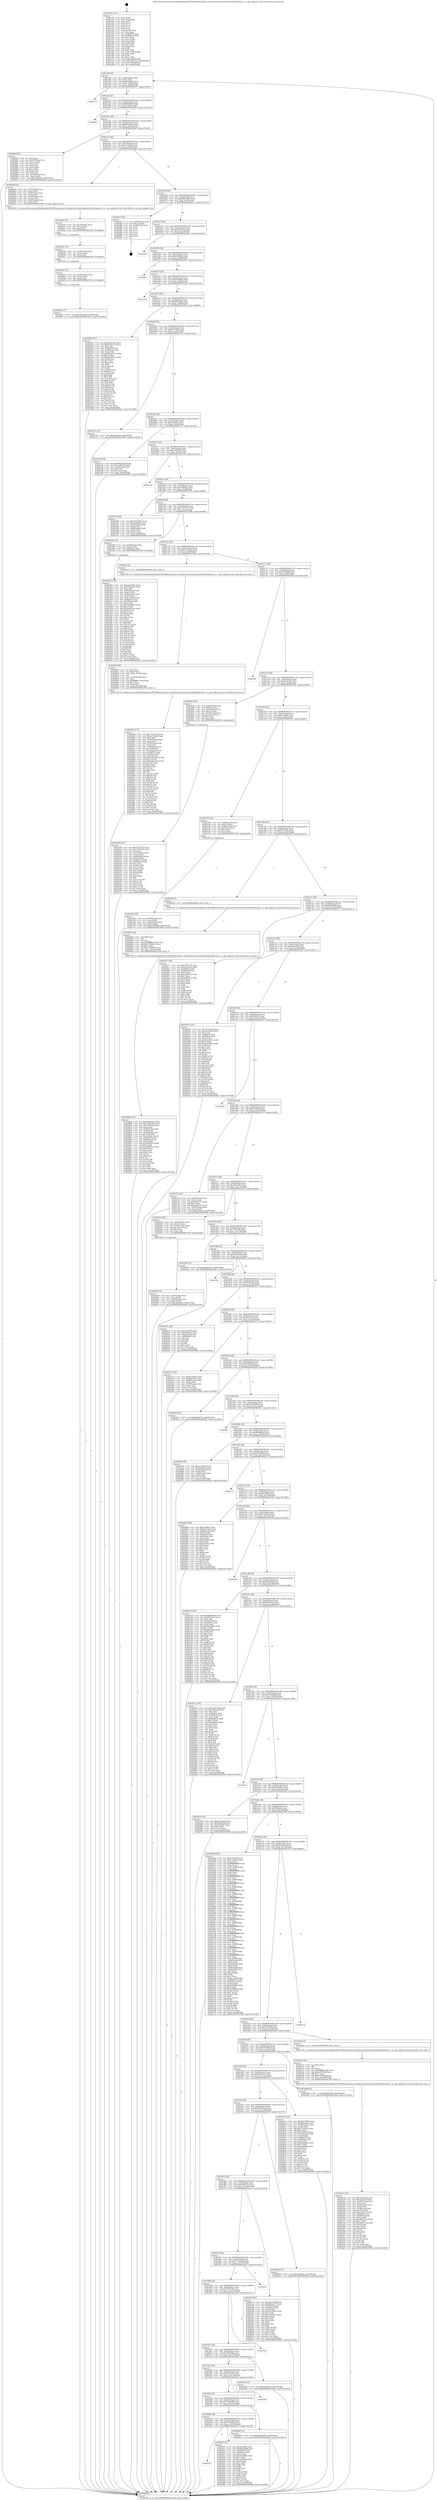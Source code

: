 digraph "0x401a20" {
  label = "0x401a20 (/mnt/c/Users/mathe/Desktop/tcc/POCII/binaries/extr_linuxdriversnetwirelessinteliwlwifimvmrs.c_rs_get_adjacent_txp_Final-ollvm.out::main(0))"
  labelloc = "t"
  node[shape=record]

  Entry [label="",width=0.3,height=0.3,shape=circle,fillcolor=black,style=filled]
  "0x401a8f" [label="{
     0x401a8f [32]\l
     | [instrs]\l
     &nbsp;&nbsp;0x401a8f \<+6\>: mov -0xa0(%rbp),%eax\l
     &nbsp;&nbsp;0x401a95 \<+2\>: mov %eax,%ecx\l
     &nbsp;&nbsp;0x401a97 \<+6\>: sub $0x8e9d286c,%ecx\l
     &nbsp;&nbsp;0x401a9d \<+6\>: mov %eax,-0xb4(%rbp)\l
     &nbsp;&nbsp;0x401aa3 \<+6\>: mov %ecx,-0xb8(%rbp)\l
     &nbsp;&nbsp;0x401aa9 \<+6\>: je 0000000000402277 \<main+0x857\>\l
  }"]
  "0x402277" [label="{
     0x402277\l
  }", style=dashed]
  "0x401aaf" [label="{
     0x401aaf [28]\l
     | [instrs]\l
     &nbsp;&nbsp;0x401aaf \<+5\>: jmp 0000000000401ab4 \<main+0x94\>\l
     &nbsp;&nbsp;0x401ab4 \<+6\>: mov -0xb4(%rbp),%eax\l
     &nbsp;&nbsp;0x401aba \<+5\>: sub $0x90b6d050,%eax\l
     &nbsp;&nbsp;0x401abf \<+6\>: mov %eax,-0xbc(%rbp)\l
     &nbsp;&nbsp;0x401ac5 \<+6\>: je 0000000000402f40 \<main+0x1520\>\l
  }"]
  Exit [label="",width=0.3,height=0.3,shape=circle,fillcolor=black,style=filled,peripheries=2]
  "0x402f40" [label="{
     0x402f40\l
  }", style=dashed]
  "0x401acb" [label="{
     0x401acb [28]\l
     | [instrs]\l
     &nbsp;&nbsp;0x401acb \<+5\>: jmp 0000000000401ad0 \<main+0xb0\>\l
     &nbsp;&nbsp;0x401ad0 \<+6\>: mov -0xb4(%rbp),%eax\l
     &nbsp;&nbsp;0x401ad6 \<+5\>: sub $0x9d5eda34,%eax\l
     &nbsp;&nbsp;0x401adb \<+6\>: mov %eax,-0xc0(%rbp)\l
     &nbsp;&nbsp;0x401ae1 \<+6\>: je 00000000004028ef \<main+0xecf\>\l
  }"]
  "0x402027" [label="{
     0x402027\l
  }", style=dashed]
  "0x4028ef" [label="{
     0x4028ef [42]\l
     | [instrs]\l
     &nbsp;&nbsp;0x4028ef \<+2\>: xor %eax,%eax\l
     &nbsp;&nbsp;0x4028f1 \<+4\>: mov -0x50(%rbp),%rcx\l
     &nbsp;&nbsp;0x4028f5 \<+2\>: mov (%rcx),%edx\l
     &nbsp;&nbsp;0x4028f7 \<+2\>: mov %eax,%esi\l
     &nbsp;&nbsp;0x4028f9 \<+2\>: sub %edx,%esi\l
     &nbsp;&nbsp;0x4028fb \<+2\>: mov %eax,%edx\l
     &nbsp;&nbsp;0x4028fd \<+3\>: sub $0x1,%edx\l
     &nbsp;&nbsp;0x402900 \<+2\>: add %edx,%esi\l
     &nbsp;&nbsp;0x402902 \<+2\>: sub %esi,%eax\l
     &nbsp;&nbsp;0x402904 \<+4\>: mov -0x50(%rbp),%rcx\l
     &nbsp;&nbsp;0x402908 \<+2\>: mov %eax,(%rcx)\l
     &nbsp;&nbsp;0x40290a \<+10\>: movl $0xcd78b5f3,-0xa0(%rbp)\l
     &nbsp;&nbsp;0x402914 \<+5\>: jmp 0000000000403046 \<main+0x1626\>\l
  }"]
  "0x401ae7" [label="{
     0x401ae7 [28]\l
     | [instrs]\l
     &nbsp;&nbsp;0x401ae7 \<+5\>: jmp 0000000000401aec \<main+0xcc\>\l
     &nbsp;&nbsp;0x401aec \<+6\>: mov -0xb4(%rbp),%eax\l
     &nbsp;&nbsp;0x401af2 \<+5\>: sub $0xa714c6c2,%eax\l
     &nbsp;&nbsp;0x401af7 \<+6\>: mov %eax,-0xc4(%rbp)\l
     &nbsp;&nbsp;0x401afd \<+6\>: je 0000000000402ba8 \<main+0x1188\>\l
  }"]
  "0x402d10" [label="{
     0x402d10 [91]\l
     | [instrs]\l
     &nbsp;&nbsp;0x402d10 \<+5\>: mov $0x3b589a5,%eax\l
     &nbsp;&nbsp;0x402d15 \<+5\>: mov $0x40ae58b9,%ecx\l
     &nbsp;&nbsp;0x402d1a \<+7\>: mov 0x406070,%edx\l
     &nbsp;&nbsp;0x402d21 \<+7\>: mov 0x406054,%esi\l
     &nbsp;&nbsp;0x402d28 \<+2\>: mov %edx,%edi\l
     &nbsp;&nbsp;0x402d2a \<+6\>: sub $0xca5d2d94,%edi\l
     &nbsp;&nbsp;0x402d30 \<+3\>: sub $0x1,%edi\l
     &nbsp;&nbsp;0x402d33 \<+6\>: add $0xca5d2d94,%edi\l
     &nbsp;&nbsp;0x402d39 \<+3\>: imul %edi,%edx\l
     &nbsp;&nbsp;0x402d3c \<+3\>: and $0x1,%edx\l
     &nbsp;&nbsp;0x402d3f \<+3\>: cmp $0x0,%edx\l
     &nbsp;&nbsp;0x402d42 \<+4\>: sete %r8b\l
     &nbsp;&nbsp;0x402d46 \<+3\>: cmp $0xa,%esi\l
     &nbsp;&nbsp;0x402d49 \<+4\>: setl %r9b\l
     &nbsp;&nbsp;0x402d4d \<+3\>: mov %r8b,%r10b\l
     &nbsp;&nbsp;0x402d50 \<+3\>: and %r9b,%r10b\l
     &nbsp;&nbsp;0x402d53 \<+3\>: xor %r9b,%r8b\l
     &nbsp;&nbsp;0x402d56 \<+3\>: or %r8b,%r10b\l
     &nbsp;&nbsp;0x402d59 \<+4\>: test $0x1,%r10b\l
     &nbsp;&nbsp;0x402d5d \<+3\>: cmovne %ecx,%eax\l
     &nbsp;&nbsp;0x402d60 \<+6\>: mov %eax,-0xa0(%rbp)\l
     &nbsp;&nbsp;0x402d66 \<+5\>: jmp 0000000000403046 \<main+0x1626\>\l
  }"]
  "0x402ba8" [label="{
     0x402ba8 [32]\l
     | [instrs]\l
     &nbsp;&nbsp;0x402ba8 \<+4\>: mov -0x70(%rbp),%rax\l
     &nbsp;&nbsp;0x402bac \<+3\>: mov (%rax),%rdi\l
     &nbsp;&nbsp;0x402baf \<+4\>: mov -0x80(%rbp),%rax\l
     &nbsp;&nbsp;0x402bb3 \<+2\>: mov (%rax),%esi\l
     &nbsp;&nbsp;0x402bb5 \<+4\>: mov -0x58(%rbp),%rax\l
     &nbsp;&nbsp;0x402bb9 \<+3\>: mov (%rax),%rdx\l
     &nbsp;&nbsp;0x402bbc \<+4\>: mov -0x40(%rbp),%rax\l
     &nbsp;&nbsp;0x402bc0 \<+3\>: mov (%rax),%rcx\l
     &nbsp;&nbsp;0x402bc3 \<+5\>: call 0000000000401600 \<rs_get_adjacent_txp\>\l
     | [calls]\l
     &nbsp;&nbsp;0x401600 \{1\} (/mnt/c/Users/mathe/Desktop/tcc/POCII/binaries/extr_linuxdriversnetwirelessinteliwlwifimvmrs.c_rs_get_adjacent_txp_Final-ollvm.out::rs_get_adjacent_txp)\l
  }"]
  "0x401b03" [label="{
     0x401b03 [28]\l
     | [instrs]\l
     &nbsp;&nbsp;0x401b03 \<+5\>: jmp 0000000000401b08 \<main+0xe8\>\l
     &nbsp;&nbsp;0x401b08 \<+6\>: mov -0xb4(%rbp),%eax\l
     &nbsp;&nbsp;0x401b0e \<+5\>: sub $0xa80a39b2,%eax\l
     &nbsp;&nbsp;0x401b13 \<+6\>: mov %eax,-0xc8(%rbp)\l
     &nbsp;&nbsp;0x401b19 \<+6\>: je 0000000000402de7 \<main+0x13c7\>\l
  }"]
  "0x402bf5" [label="{
     0x402bf5 [15]\l
     | [instrs]\l
     &nbsp;&nbsp;0x402bf5 \<+10\>: movl $0x7b1ba0cb,-0xa0(%rbp)\l
     &nbsp;&nbsp;0x402bff \<+5\>: jmp 0000000000403046 \<main+0x1626\>\l
  }"]
  "0x402de7" [label="{
     0x402de7 [24]\l
     | [instrs]\l
     &nbsp;&nbsp;0x402de7 \<+7\>: mov -0x98(%rbp),%rax\l
     &nbsp;&nbsp;0x402dee \<+2\>: mov (%rax),%eax\l
     &nbsp;&nbsp;0x402df0 \<+4\>: lea -0x28(%rbp),%rsp\l
     &nbsp;&nbsp;0x402df4 \<+1\>: pop %rbx\l
     &nbsp;&nbsp;0x402df5 \<+2\>: pop %r12\l
     &nbsp;&nbsp;0x402df7 \<+2\>: pop %r13\l
     &nbsp;&nbsp;0x402df9 \<+2\>: pop %r14\l
     &nbsp;&nbsp;0x402dfb \<+2\>: pop %r15\l
     &nbsp;&nbsp;0x402dfd \<+1\>: pop %rbp\l
     &nbsp;&nbsp;0x402dfe \<+1\>: ret\l
  }"]
  "0x401b1f" [label="{
     0x401b1f [28]\l
     | [instrs]\l
     &nbsp;&nbsp;0x401b1f \<+5\>: jmp 0000000000401b24 \<main+0x104\>\l
     &nbsp;&nbsp;0x401b24 \<+6\>: mov -0xb4(%rbp),%eax\l
     &nbsp;&nbsp;0x401b2a \<+5\>: sub $0xaea47402,%eax\l
     &nbsp;&nbsp;0x401b2f \<+6\>: mov %eax,-0xcc(%rbp)\l
     &nbsp;&nbsp;0x401b35 \<+6\>: je 0000000000402e65 \<main+0x1445\>\l
  }"]
  "0x402be6" [label="{
     0x402be6 [15]\l
     | [instrs]\l
     &nbsp;&nbsp;0x402be6 \<+4\>: mov -0x40(%rbp),%rax\l
     &nbsp;&nbsp;0x402bea \<+3\>: mov (%rax),%rax\l
     &nbsp;&nbsp;0x402bed \<+3\>: mov %rax,%rdi\l
     &nbsp;&nbsp;0x402bf0 \<+5\>: call 0000000000401030 \<free@plt\>\l
     | [calls]\l
     &nbsp;&nbsp;0x401030 \{1\} (unknown)\l
  }"]
  "0x402e65" [label="{
     0x402e65\l
  }", style=dashed]
  "0x401b3b" [label="{
     0x401b3b [28]\l
     | [instrs]\l
     &nbsp;&nbsp;0x401b3b \<+5\>: jmp 0000000000401b40 \<main+0x120\>\l
     &nbsp;&nbsp;0x401b40 \<+6\>: mov -0xb4(%rbp),%eax\l
     &nbsp;&nbsp;0x401b46 \<+5\>: sub $0xb291f564,%eax\l
     &nbsp;&nbsp;0x401b4b \<+6\>: mov %eax,-0xd0(%rbp)\l
     &nbsp;&nbsp;0x401b51 \<+6\>: je 0000000000402d01 \<main+0x12e1\>\l
  }"]
  "0x402bd7" [label="{
     0x402bd7 [15]\l
     | [instrs]\l
     &nbsp;&nbsp;0x402bd7 \<+4\>: mov -0x58(%rbp),%rax\l
     &nbsp;&nbsp;0x402bdb \<+3\>: mov (%rax),%rax\l
     &nbsp;&nbsp;0x402bde \<+3\>: mov %rax,%rdi\l
     &nbsp;&nbsp;0x402be1 \<+5\>: call 0000000000401030 \<free@plt\>\l
     | [calls]\l
     &nbsp;&nbsp;0x401030 \{1\} (unknown)\l
  }"]
  "0x402d01" [label="{
     0x402d01\l
  }", style=dashed]
  "0x401b57" [label="{
     0x401b57 [28]\l
     | [instrs]\l
     &nbsp;&nbsp;0x401b57 \<+5\>: jmp 0000000000401b5c \<main+0x13c\>\l
     &nbsp;&nbsp;0x401b5c \<+6\>: mov -0xb4(%rbp),%eax\l
     &nbsp;&nbsp;0x401b62 \<+5\>: sub $0xb57e88c6,%eax\l
     &nbsp;&nbsp;0x401b67 \<+6\>: mov %eax,-0xd4(%rbp)\l
     &nbsp;&nbsp;0x401b6d \<+6\>: je 0000000000402c04 \<main+0x11e4\>\l
  }"]
  "0x402bc8" [label="{
     0x402bc8 [15]\l
     | [instrs]\l
     &nbsp;&nbsp;0x402bc8 \<+4\>: mov -0x70(%rbp),%rax\l
     &nbsp;&nbsp;0x402bcc \<+3\>: mov (%rax),%rax\l
     &nbsp;&nbsp;0x402bcf \<+3\>: mov %rax,%rdi\l
     &nbsp;&nbsp;0x402bd2 \<+5\>: call 0000000000401030 \<free@plt\>\l
     | [calls]\l
     &nbsp;&nbsp;0x401030 \{1\} (unknown)\l
  }"]
  "0x402c04" [label="{
     0x402c04\l
  }", style=dashed]
  "0x401b73" [label="{
     0x401b73 [28]\l
     | [instrs]\l
     &nbsp;&nbsp;0x401b73 \<+5\>: jmp 0000000000401b78 \<main+0x158\>\l
     &nbsp;&nbsp;0x401b78 \<+6\>: mov -0xb4(%rbp),%eax\l
     &nbsp;&nbsp;0x401b7e \<+5\>: sub $0xb6043460,%eax\l
     &nbsp;&nbsp;0x401b83 \<+6\>: mov %eax,-0xd8(%rbp)\l
     &nbsp;&nbsp;0x401b89 \<+6\>: je 00000000004022f8 \<main+0x8d8\>\l
  }"]
  "0x402a3a" [label="{
     0x402a3a [122]\l
     | [instrs]\l
     &nbsp;&nbsp;0x402a3a \<+5\>: mov $0x1beb7a8a,%ecx\l
     &nbsp;&nbsp;0x402a3f \<+5\>: mov $0x2ea4fc5f,%edx\l
     &nbsp;&nbsp;0x402a44 \<+6\>: mov -0x190(%rbp),%esi\l
     &nbsp;&nbsp;0x402a4a \<+3\>: imul %eax,%esi\l
     &nbsp;&nbsp;0x402a4d \<+4\>: mov -0x40(%rbp),%rdi\l
     &nbsp;&nbsp;0x402a51 \<+3\>: mov (%rdi),%rdi\l
     &nbsp;&nbsp;0x402a54 \<+4\>: mov -0x38(%rbp),%r8\l
     &nbsp;&nbsp;0x402a58 \<+3\>: movslq (%r8),%r8\l
     &nbsp;&nbsp;0x402a5b \<+4\>: mov %esi,(%rdi,%r8,4)\l
     &nbsp;&nbsp;0x402a5f \<+7\>: mov 0x406070,%eax\l
     &nbsp;&nbsp;0x402a66 \<+7\>: mov 0x406054,%esi\l
     &nbsp;&nbsp;0x402a6d \<+3\>: mov %eax,%r9d\l
     &nbsp;&nbsp;0x402a70 \<+7\>: sub $0x3d0472a0,%r9d\l
     &nbsp;&nbsp;0x402a77 \<+4\>: sub $0x1,%r9d\l
     &nbsp;&nbsp;0x402a7b \<+7\>: add $0x3d0472a0,%r9d\l
     &nbsp;&nbsp;0x402a82 \<+4\>: imul %r9d,%eax\l
     &nbsp;&nbsp;0x402a86 \<+3\>: and $0x1,%eax\l
     &nbsp;&nbsp;0x402a89 \<+3\>: cmp $0x0,%eax\l
     &nbsp;&nbsp;0x402a8c \<+4\>: sete %r10b\l
     &nbsp;&nbsp;0x402a90 \<+3\>: cmp $0xa,%esi\l
     &nbsp;&nbsp;0x402a93 \<+4\>: setl %r11b\l
     &nbsp;&nbsp;0x402a97 \<+3\>: mov %r10b,%bl\l
     &nbsp;&nbsp;0x402a9a \<+3\>: and %r11b,%bl\l
     &nbsp;&nbsp;0x402a9d \<+3\>: xor %r11b,%r10b\l
     &nbsp;&nbsp;0x402aa0 \<+3\>: or %r10b,%bl\l
     &nbsp;&nbsp;0x402aa3 \<+3\>: test $0x1,%bl\l
     &nbsp;&nbsp;0x402aa6 \<+3\>: cmovne %edx,%ecx\l
     &nbsp;&nbsp;0x402aa9 \<+6\>: mov %ecx,-0xa0(%rbp)\l
     &nbsp;&nbsp;0x402aaf \<+5\>: jmp 0000000000403046 \<main+0x1626\>\l
  }"]
  "0x4022f8" [label="{
     0x4022f8 [147]\l
     | [instrs]\l
     &nbsp;&nbsp;0x4022f8 \<+5\>: mov $0xaea47402,%eax\l
     &nbsp;&nbsp;0x4022fd \<+5\>: mov $0xe2787473,%ecx\l
     &nbsp;&nbsp;0x402302 \<+2\>: mov $0x1,%dl\l
     &nbsp;&nbsp;0x402304 \<+7\>: mov 0x406070,%esi\l
     &nbsp;&nbsp;0x40230b \<+7\>: mov 0x406054,%edi\l
     &nbsp;&nbsp;0x402312 \<+3\>: mov %esi,%r8d\l
     &nbsp;&nbsp;0x402315 \<+7\>: add $0x983e47b3,%r8d\l
     &nbsp;&nbsp;0x40231c \<+4\>: sub $0x1,%r8d\l
     &nbsp;&nbsp;0x402320 \<+7\>: sub $0x983e47b3,%r8d\l
     &nbsp;&nbsp;0x402327 \<+4\>: imul %r8d,%esi\l
     &nbsp;&nbsp;0x40232b \<+3\>: and $0x1,%esi\l
     &nbsp;&nbsp;0x40232e \<+3\>: cmp $0x0,%esi\l
     &nbsp;&nbsp;0x402331 \<+4\>: sete %r9b\l
     &nbsp;&nbsp;0x402335 \<+3\>: cmp $0xa,%edi\l
     &nbsp;&nbsp;0x402338 \<+4\>: setl %r10b\l
     &nbsp;&nbsp;0x40233c \<+3\>: mov %r9b,%r11b\l
     &nbsp;&nbsp;0x40233f \<+4\>: xor $0xff,%r11b\l
     &nbsp;&nbsp;0x402343 \<+3\>: mov %r10b,%bl\l
     &nbsp;&nbsp;0x402346 \<+3\>: xor $0xff,%bl\l
     &nbsp;&nbsp;0x402349 \<+3\>: xor $0x1,%dl\l
     &nbsp;&nbsp;0x40234c \<+3\>: mov %r11b,%r14b\l
     &nbsp;&nbsp;0x40234f \<+4\>: and $0xff,%r14b\l
     &nbsp;&nbsp;0x402353 \<+3\>: and %dl,%r9b\l
     &nbsp;&nbsp;0x402356 \<+3\>: mov %bl,%r15b\l
     &nbsp;&nbsp;0x402359 \<+4\>: and $0xff,%r15b\l
     &nbsp;&nbsp;0x40235d \<+3\>: and %dl,%r10b\l
     &nbsp;&nbsp;0x402360 \<+3\>: or %r9b,%r14b\l
     &nbsp;&nbsp;0x402363 \<+3\>: or %r10b,%r15b\l
     &nbsp;&nbsp;0x402366 \<+3\>: xor %r15b,%r14b\l
     &nbsp;&nbsp;0x402369 \<+3\>: or %bl,%r11b\l
     &nbsp;&nbsp;0x40236c \<+4\>: xor $0xff,%r11b\l
     &nbsp;&nbsp;0x402370 \<+3\>: or $0x1,%dl\l
     &nbsp;&nbsp;0x402373 \<+3\>: and %dl,%r11b\l
     &nbsp;&nbsp;0x402376 \<+3\>: or %r11b,%r14b\l
     &nbsp;&nbsp;0x402379 \<+4\>: test $0x1,%r14b\l
     &nbsp;&nbsp;0x40237d \<+3\>: cmovne %ecx,%eax\l
     &nbsp;&nbsp;0x402380 \<+6\>: mov %eax,-0xa0(%rbp)\l
     &nbsp;&nbsp;0x402386 \<+5\>: jmp 0000000000403046 \<main+0x1626\>\l
  }"]
  "0x401b8f" [label="{
     0x401b8f [28]\l
     | [instrs]\l
     &nbsp;&nbsp;0x401b8f \<+5\>: jmp 0000000000401b94 \<main+0x174\>\l
     &nbsp;&nbsp;0x401b94 \<+6\>: mov -0xb4(%rbp),%eax\l
     &nbsp;&nbsp;0x401b9a \<+5\>: sub $0xbc5138bc,%eax\l
     &nbsp;&nbsp;0x401b9f \<+6\>: mov %eax,-0xdc(%rbp)\l
     &nbsp;&nbsp;0x401ba5 \<+6\>: je 000000000040270c \<main+0xcec\>\l
  }"]
  "0x402a12" [label="{
     0x402a12 [40]\l
     | [instrs]\l
     &nbsp;&nbsp;0x402a12 \<+5\>: mov $0x2,%ecx\l
     &nbsp;&nbsp;0x402a17 \<+1\>: cltd\l
     &nbsp;&nbsp;0x402a18 \<+2\>: idiv %ecx\l
     &nbsp;&nbsp;0x402a1a \<+6\>: imul $0xfffffffe,%edx,%ecx\l
     &nbsp;&nbsp;0x402a20 \<+6\>: add $0xee3365bd,%ecx\l
     &nbsp;&nbsp;0x402a26 \<+3\>: add $0x1,%ecx\l
     &nbsp;&nbsp;0x402a29 \<+6\>: sub $0xee3365bd,%ecx\l
     &nbsp;&nbsp;0x402a2f \<+6\>: mov %ecx,-0x190(%rbp)\l
     &nbsp;&nbsp;0x402a35 \<+5\>: call 0000000000401160 \<next_i\>\l
     | [calls]\l
     &nbsp;&nbsp;0x401160 \{1\} (/mnt/c/Users/mathe/Desktop/tcc/POCII/binaries/extr_linuxdriversnetwirelessinteliwlwifimvmrs.c_rs_get_adjacent_txp_Final-ollvm.out::next_i)\l
  }"]
  "0x40270c" [label="{
     0x40270c [15]\l
     | [instrs]\l
     &nbsp;&nbsp;0x40270c \<+10\>: movl $0x501a6d0,-0xa0(%rbp)\l
     &nbsp;&nbsp;0x402716 \<+5\>: jmp 0000000000403046 \<main+0x1626\>\l
  }"]
  "0x401bab" [label="{
     0x401bab [28]\l
     | [instrs]\l
     &nbsp;&nbsp;0x401bab \<+5\>: jmp 0000000000401bb0 \<main+0x190\>\l
     &nbsp;&nbsp;0x401bb0 \<+6\>: mov -0xb4(%rbp),%eax\l
     &nbsp;&nbsp;0x401bb6 \<+5\>: sub $0xc3edfc6e,%eax\l
     &nbsp;&nbsp;0x401bbb \<+6\>: mov %eax,-0xe0(%rbp)\l
     &nbsp;&nbsp;0x401bc1 \<+6\>: je 00000000004021c6 \<main+0x7a6\>\l
  }"]
  "0x402936" [label="{
     0x402936 [32]\l
     | [instrs]\l
     &nbsp;&nbsp;0x402936 \<+4\>: mov -0x40(%rbp),%rdi\l
     &nbsp;&nbsp;0x40293a \<+3\>: mov %rax,(%rdi)\l
     &nbsp;&nbsp;0x40293d \<+4\>: mov -0x38(%rbp),%rax\l
     &nbsp;&nbsp;0x402941 \<+6\>: movl $0x0,(%rax)\l
     &nbsp;&nbsp;0x402947 \<+10\>: movl $0x3be90aea,-0xa0(%rbp)\l
     &nbsp;&nbsp;0x402951 \<+5\>: jmp 0000000000403046 \<main+0x1626\>\l
  }"]
  "0x4021c6" [label="{
     0x4021c6 [30]\l
     | [instrs]\l
     &nbsp;&nbsp;0x4021c6 \<+5\>: mov $0xb6043460,%eax\l
     &nbsp;&nbsp;0x4021cb \<+5\>: mov $0xcc9827b8,%ecx\l
     &nbsp;&nbsp;0x4021d0 \<+3\>: mov -0x2d(%rbp),%dl\l
     &nbsp;&nbsp;0x4021d3 \<+3\>: test $0x1,%dl\l
     &nbsp;&nbsp;0x4021d6 \<+3\>: cmovne %ecx,%eax\l
     &nbsp;&nbsp;0x4021d9 \<+6\>: mov %eax,-0xa0(%rbp)\l
     &nbsp;&nbsp;0x4021df \<+5\>: jmp 0000000000403046 \<main+0x1626\>\l
  }"]
  "0x401bc7" [label="{
     0x401bc7 [28]\l
     | [instrs]\l
     &nbsp;&nbsp;0x401bc7 \<+5\>: jmp 0000000000401bcc \<main+0x1ac\>\l
     &nbsp;&nbsp;0x401bcc \<+6\>: mov -0xb4(%rbp),%eax\l
     &nbsp;&nbsp;0x401bd2 \<+5\>: sub $0xcc9827b8,%eax\l
     &nbsp;&nbsp;0x401bd7 \<+6\>: mov %eax,-0xe4(%rbp)\l
     &nbsp;&nbsp;0x401bdd \<+6\>: je 00000000004021e4 \<main+0x7c4\>\l
  }"]
  "0x40200b" [label="{
     0x40200b [28]\l
     | [instrs]\l
     &nbsp;&nbsp;0x40200b \<+5\>: jmp 0000000000402010 \<main+0x5f0\>\l
     &nbsp;&nbsp;0x402010 \<+6\>: mov -0xb4(%rbp),%eax\l
     &nbsp;&nbsp;0x402016 \<+5\>: sub $0x7b1ba0cb,%eax\l
     &nbsp;&nbsp;0x40201b \<+6\>: mov %eax,-0x180(%rbp)\l
     &nbsp;&nbsp;0x402021 \<+6\>: je 0000000000402d10 \<main+0x12f0\>\l
  }"]
  "0x4021e4" [label="{
     0x4021e4\l
  }", style=dashed]
  "0x401be3" [label="{
     0x401be3 [28]\l
     | [instrs]\l
     &nbsp;&nbsp;0x401be3 \<+5\>: jmp 0000000000401be8 \<main+0x1c8\>\l
     &nbsp;&nbsp;0x401be8 \<+6\>: mov -0xb4(%rbp),%eax\l
     &nbsp;&nbsp;0x401bee \<+5\>: sub $0xcd78b5f3,%eax\l
     &nbsp;&nbsp;0x401bf3 \<+6\>: mov %eax,-0xe8(%rbp)\l
     &nbsp;&nbsp;0x401bf9 \<+6\>: je 0000000000402782 \<main+0xd62\>\l
  }"]
  "0x4028e0" [label="{
     0x4028e0 [15]\l
     | [instrs]\l
     &nbsp;&nbsp;0x4028e0 \<+10\>: movl $0x9d5eda34,-0xa0(%rbp)\l
     &nbsp;&nbsp;0x4028ea \<+5\>: jmp 0000000000403046 \<main+0x1626\>\l
  }"]
  "0x402782" [label="{
     0x402782 [36]\l
     | [instrs]\l
     &nbsp;&nbsp;0x402782 \<+5\>: mov $0x163a39e5,%eax\l
     &nbsp;&nbsp;0x402787 \<+5\>: mov $0x4f34bad0,%ecx\l
     &nbsp;&nbsp;0x40278c \<+4\>: mov -0x50(%rbp),%rdx\l
     &nbsp;&nbsp;0x402790 \<+2\>: mov (%rdx),%esi\l
     &nbsp;&nbsp;0x402792 \<+4\>: mov -0x60(%rbp),%rdx\l
     &nbsp;&nbsp;0x402796 \<+2\>: cmp (%rdx),%esi\l
     &nbsp;&nbsp;0x402798 \<+3\>: cmovl %ecx,%eax\l
     &nbsp;&nbsp;0x40279b \<+6\>: mov %eax,-0xa0(%rbp)\l
     &nbsp;&nbsp;0x4027a1 \<+5\>: jmp 0000000000403046 \<main+0x1626\>\l
  }"]
  "0x401bff" [label="{
     0x401bff [28]\l
     | [instrs]\l
     &nbsp;&nbsp;0x401bff \<+5\>: jmp 0000000000401c04 \<main+0x1e4\>\l
     &nbsp;&nbsp;0x401c04 \<+6\>: mov -0xb4(%rbp),%eax\l
     &nbsp;&nbsp;0x401c0a \<+5\>: sub $0xe2787473,%eax\l
     &nbsp;&nbsp;0x401c0f \<+6\>: mov %eax,-0xec(%rbp)\l
     &nbsp;&nbsp;0x401c15 \<+6\>: je 000000000040238b \<main+0x96b\>\l
  }"]
  "0x401fef" [label="{
     0x401fef [28]\l
     | [instrs]\l
     &nbsp;&nbsp;0x401fef \<+5\>: jmp 0000000000401ff4 \<main+0x5d4\>\l
     &nbsp;&nbsp;0x401ff4 \<+6\>: mov -0xb4(%rbp),%eax\l
     &nbsp;&nbsp;0x401ffa \<+5\>: sub $0x7adeedd4,%eax\l
     &nbsp;&nbsp;0x401fff \<+6\>: mov %eax,-0x17c(%rbp)\l
     &nbsp;&nbsp;0x402005 \<+6\>: je 00000000004028e0 \<main+0xec0\>\l
  }"]
  "0x40238b" [label="{
     0x40238b [19]\l
     | [instrs]\l
     &nbsp;&nbsp;0x40238b \<+7\>: mov -0x90(%rbp),%rax\l
     &nbsp;&nbsp;0x402392 \<+3\>: mov (%rax),%rax\l
     &nbsp;&nbsp;0x402395 \<+4\>: mov 0x8(%rax),%rdi\l
     &nbsp;&nbsp;0x402399 \<+5\>: call 0000000000401060 \<atoi@plt\>\l
     | [calls]\l
     &nbsp;&nbsp;0x401060 \{1\} (unknown)\l
  }"]
  "0x401c1b" [label="{
     0x401c1b [28]\l
     | [instrs]\l
     &nbsp;&nbsp;0x401c1b \<+5\>: jmp 0000000000401c20 \<main+0x200\>\l
     &nbsp;&nbsp;0x401c20 \<+6\>: mov -0xb4(%rbp),%eax\l
     &nbsp;&nbsp;0x401c26 \<+5\>: sub $0xe2e03bcb,%eax\l
     &nbsp;&nbsp;0x401c2b \<+6\>: mov %eax,-0xf0(%rbp)\l
     &nbsp;&nbsp;0x401c31 \<+6\>: je 000000000040262a \<main+0xc0a\>\l
  }"]
  "0x402e44" [label="{
     0x402e44\l
  }", style=dashed]
  "0x40262a" [label="{
     0x40262a [5]\l
     | [instrs]\l
     &nbsp;&nbsp;0x40262a \<+5\>: call 0000000000401160 \<next_i\>\l
     | [calls]\l
     &nbsp;&nbsp;0x401160 \{1\} (/mnt/c/Users/mathe/Desktop/tcc/POCII/binaries/extr_linuxdriversnetwirelessinteliwlwifimvmrs.c_rs_get_adjacent_txp_Final-ollvm.out::next_i)\l
  }"]
  "0x401c37" [label="{
     0x401c37 [28]\l
     | [instrs]\l
     &nbsp;&nbsp;0x401c37 \<+5\>: jmp 0000000000401c3c \<main+0x21c\>\l
     &nbsp;&nbsp;0x401c3c \<+6\>: mov -0xb4(%rbp),%eax\l
     &nbsp;&nbsp;0x401c42 \<+5\>: sub $0xe70f3d9f,%eax\l
     &nbsp;&nbsp;0x401c47 \<+6\>: mov %eax,-0xf4(%rbp)\l
     &nbsp;&nbsp;0x401c4d \<+6\>: je 0000000000402dff \<main+0x13df\>\l
  }"]
  "0x402866" [label="{
     0x402866 [122]\l
     | [instrs]\l
     &nbsp;&nbsp;0x402866 \<+5\>: mov $0x90b6d050,%ecx\l
     &nbsp;&nbsp;0x40286b \<+5\>: mov $0x7adeedd4,%edx\l
     &nbsp;&nbsp;0x402870 \<+6\>: mov -0x18c(%rbp),%esi\l
     &nbsp;&nbsp;0x402876 \<+3\>: imul %eax,%esi\l
     &nbsp;&nbsp;0x402879 \<+4\>: mov -0x58(%rbp),%rdi\l
     &nbsp;&nbsp;0x40287d \<+3\>: mov (%rdi),%rdi\l
     &nbsp;&nbsp;0x402880 \<+4\>: mov -0x50(%rbp),%r8\l
     &nbsp;&nbsp;0x402884 \<+3\>: movslq (%r8),%r8\l
     &nbsp;&nbsp;0x402887 \<+4\>: mov %esi,(%rdi,%r8,4)\l
     &nbsp;&nbsp;0x40288b \<+7\>: mov 0x406070,%eax\l
     &nbsp;&nbsp;0x402892 \<+7\>: mov 0x406054,%esi\l
     &nbsp;&nbsp;0x402899 \<+3\>: mov %eax,%r9d\l
     &nbsp;&nbsp;0x40289c \<+7\>: add $0x250fb072,%r9d\l
     &nbsp;&nbsp;0x4028a3 \<+4\>: sub $0x1,%r9d\l
     &nbsp;&nbsp;0x4028a7 \<+7\>: sub $0x250fb072,%r9d\l
     &nbsp;&nbsp;0x4028ae \<+4\>: imul %r9d,%eax\l
     &nbsp;&nbsp;0x4028b2 \<+3\>: and $0x1,%eax\l
     &nbsp;&nbsp;0x4028b5 \<+3\>: cmp $0x0,%eax\l
     &nbsp;&nbsp;0x4028b8 \<+4\>: sete %r10b\l
     &nbsp;&nbsp;0x4028bc \<+3\>: cmp $0xa,%esi\l
     &nbsp;&nbsp;0x4028bf \<+4\>: setl %r11b\l
     &nbsp;&nbsp;0x4028c3 \<+3\>: mov %r10b,%bl\l
     &nbsp;&nbsp;0x4028c6 \<+3\>: and %r11b,%bl\l
     &nbsp;&nbsp;0x4028c9 \<+3\>: xor %r11b,%r10b\l
     &nbsp;&nbsp;0x4028cc \<+3\>: or %r10b,%bl\l
     &nbsp;&nbsp;0x4028cf \<+3\>: test $0x1,%bl\l
     &nbsp;&nbsp;0x4028d2 \<+3\>: cmovne %edx,%ecx\l
     &nbsp;&nbsp;0x4028d5 \<+6\>: mov %ecx,-0xa0(%rbp)\l
     &nbsp;&nbsp;0x4028db \<+5\>: jmp 0000000000403046 \<main+0x1626\>\l
  }"]
  "0x402dff" [label="{
     0x402dff\l
  }", style=dashed]
  "0x401c53" [label="{
     0x401c53 [28]\l
     | [instrs]\l
     &nbsp;&nbsp;0x401c53 \<+5\>: jmp 0000000000401c58 \<main+0x238\>\l
     &nbsp;&nbsp;0x401c58 \<+6\>: mov -0xb4(%rbp),%eax\l
     &nbsp;&nbsp;0x401c5e \<+5\>: sub $0xf4e357d1,%eax\l
     &nbsp;&nbsp;0x401c63 \<+6\>: mov %eax,-0xf8(%rbp)\l
     &nbsp;&nbsp;0x401c69 \<+6\>: je 00000000004024d2 \<main+0xab2\>\l
  }"]
  "0x40283e" [label="{
     0x40283e [40]\l
     | [instrs]\l
     &nbsp;&nbsp;0x40283e \<+5\>: mov $0x2,%ecx\l
     &nbsp;&nbsp;0x402843 \<+1\>: cltd\l
     &nbsp;&nbsp;0x402844 \<+2\>: idiv %ecx\l
     &nbsp;&nbsp;0x402846 \<+6\>: imul $0xfffffffe,%edx,%ecx\l
     &nbsp;&nbsp;0x40284c \<+6\>: add $0x17d2b05a,%ecx\l
     &nbsp;&nbsp;0x402852 \<+3\>: add $0x1,%ecx\l
     &nbsp;&nbsp;0x402855 \<+6\>: sub $0x17d2b05a,%ecx\l
     &nbsp;&nbsp;0x40285b \<+6\>: mov %ecx,-0x18c(%rbp)\l
     &nbsp;&nbsp;0x402861 \<+5\>: call 0000000000401160 \<next_i\>\l
     | [calls]\l
     &nbsp;&nbsp;0x401160 \{1\} (/mnt/c/Users/mathe/Desktop/tcc/POCII/binaries/extr_linuxdriversnetwirelessinteliwlwifimvmrs.c_rs_get_adjacent_txp_Final-ollvm.out::next_i)\l
  }"]
  "0x4024d2" [label="{
     0x4024d2 [39]\l
     | [instrs]\l
     &nbsp;&nbsp;0x4024d2 \<+4\>: mov -0x80(%rbp),%rax\l
     &nbsp;&nbsp;0x4024d6 \<+6\>: movl $0x64,(%rax)\l
     &nbsp;&nbsp;0x4024dc \<+4\>: mov -0x78(%rbp),%rax\l
     &nbsp;&nbsp;0x4024e0 \<+6\>: movl $0x1,(%rax)\l
     &nbsp;&nbsp;0x4024e6 \<+4\>: mov -0x78(%rbp),%rax\l
     &nbsp;&nbsp;0x4024ea \<+3\>: movslq (%rax),%rax\l
     &nbsp;&nbsp;0x4024ed \<+4\>: shl $0x2,%rax\l
     &nbsp;&nbsp;0x4024f1 \<+3\>: mov %rax,%rdi\l
     &nbsp;&nbsp;0x4024f4 \<+5\>: call 0000000000401050 \<malloc@plt\>\l
     | [calls]\l
     &nbsp;&nbsp;0x401050 \{1\} (unknown)\l
  }"]
  "0x401c6f" [label="{
     0x401c6f [28]\l
     | [instrs]\l
     &nbsp;&nbsp;0x401c6f \<+5\>: jmp 0000000000401c74 \<main+0x254\>\l
     &nbsp;&nbsp;0x401c74 \<+6\>: mov -0xb4(%rbp),%eax\l
     &nbsp;&nbsp;0x401c7a \<+5\>: sub $0xf81abb83,%eax\l
     &nbsp;&nbsp;0x401c7f \<+6\>: mov %eax,-0xfc(%rbp)\l
     &nbsp;&nbsp;0x401c85 \<+6\>: je 0000000000402745 \<main+0xd25\>\l
  }"]
  "0x402762" [label="{
     0x402762 [32]\l
     | [instrs]\l
     &nbsp;&nbsp;0x402762 \<+4\>: mov -0x58(%rbp),%rdi\l
     &nbsp;&nbsp;0x402766 \<+3\>: mov %rax,(%rdi)\l
     &nbsp;&nbsp;0x402769 \<+4\>: mov -0x50(%rbp),%rax\l
     &nbsp;&nbsp;0x40276d \<+6\>: movl $0x0,(%rax)\l
     &nbsp;&nbsp;0x402773 \<+10\>: movl $0xcd78b5f3,-0xa0(%rbp)\l
     &nbsp;&nbsp;0x40277d \<+5\>: jmp 0000000000403046 \<main+0x1626\>\l
  }"]
  "0x402745" [label="{
     0x402745 [29]\l
     | [instrs]\l
     &nbsp;&nbsp;0x402745 \<+4\>: mov -0x60(%rbp),%rax\l
     &nbsp;&nbsp;0x402749 \<+6\>: movl $0x1,(%rax)\l
     &nbsp;&nbsp;0x40274f \<+4\>: mov -0x60(%rbp),%rax\l
     &nbsp;&nbsp;0x402753 \<+3\>: movslq (%rax),%rax\l
     &nbsp;&nbsp;0x402756 \<+4\>: shl $0x2,%rax\l
     &nbsp;&nbsp;0x40275a \<+3\>: mov %rax,%rdi\l
     &nbsp;&nbsp;0x40275d \<+5\>: call 0000000000401050 \<malloc@plt\>\l
     | [calls]\l
     &nbsp;&nbsp;0x401050 \{1\} (unknown)\l
  }"]
  "0x401c8b" [label="{
     0x401c8b [28]\l
     | [instrs]\l
     &nbsp;&nbsp;0x401c8b \<+5\>: jmp 0000000000401c90 \<main+0x270\>\l
     &nbsp;&nbsp;0x401c90 \<+6\>: mov -0xb4(%rbp),%eax\l
     &nbsp;&nbsp;0x401c96 \<+5\>: sub $0xf871be47,%eax\l
     &nbsp;&nbsp;0x401c9b \<+6\>: mov %eax,-0x100(%rbp)\l
     &nbsp;&nbsp;0x401ca1 \<+6\>: je 0000000000402839 \<main+0xe19\>\l
  }"]
  "0x40265b" [label="{
     0x40265b [177]\l
     | [instrs]\l
     &nbsp;&nbsp;0x40265b \<+5\>: mov $0x71216c4d,%ecx\l
     &nbsp;&nbsp;0x402660 \<+5\>: mov $0xbc5138bc,%edx\l
     &nbsp;&nbsp;0x402665 \<+3\>: mov $0x1,%dil\l
     &nbsp;&nbsp;0x402668 \<+6\>: mov -0x188(%rbp),%esi\l
     &nbsp;&nbsp;0x40266e \<+3\>: imul %eax,%esi\l
     &nbsp;&nbsp;0x402671 \<+4\>: mov -0x70(%rbp),%r8\l
     &nbsp;&nbsp;0x402675 \<+3\>: mov (%r8),%r8\l
     &nbsp;&nbsp;0x402678 \<+4\>: mov -0x68(%rbp),%r9\l
     &nbsp;&nbsp;0x40267c \<+3\>: movslq (%r9),%r9\l
     &nbsp;&nbsp;0x40267f \<+4\>: mov %esi,(%r8,%r9,4)\l
     &nbsp;&nbsp;0x402683 \<+7\>: mov 0x406070,%eax\l
     &nbsp;&nbsp;0x40268a \<+7\>: mov 0x406054,%esi\l
     &nbsp;&nbsp;0x402691 \<+3\>: mov %eax,%r10d\l
     &nbsp;&nbsp;0x402694 \<+7\>: add $0x6528e168,%r10d\l
     &nbsp;&nbsp;0x40269b \<+4\>: sub $0x1,%r10d\l
     &nbsp;&nbsp;0x40269f \<+7\>: sub $0x6528e168,%r10d\l
     &nbsp;&nbsp;0x4026a6 \<+4\>: imul %r10d,%eax\l
     &nbsp;&nbsp;0x4026aa \<+3\>: and $0x1,%eax\l
     &nbsp;&nbsp;0x4026ad \<+3\>: cmp $0x0,%eax\l
     &nbsp;&nbsp;0x4026b0 \<+4\>: sete %r11b\l
     &nbsp;&nbsp;0x4026b4 \<+3\>: cmp $0xa,%esi\l
     &nbsp;&nbsp;0x4026b7 \<+3\>: setl %bl\l
     &nbsp;&nbsp;0x4026ba \<+3\>: mov %r11b,%r14b\l
     &nbsp;&nbsp;0x4026bd \<+4\>: xor $0xff,%r14b\l
     &nbsp;&nbsp;0x4026c1 \<+3\>: mov %bl,%r15b\l
     &nbsp;&nbsp;0x4026c4 \<+4\>: xor $0xff,%r15b\l
     &nbsp;&nbsp;0x4026c8 \<+4\>: xor $0x0,%dil\l
     &nbsp;&nbsp;0x4026cc \<+3\>: mov %r14b,%r12b\l
     &nbsp;&nbsp;0x4026cf \<+4\>: and $0x0,%r12b\l
     &nbsp;&nbsp;0x4026d3 \<+3\>: and %dil,%r11b\l
     &nbsp;&nbsp;0x4026d6 \<+3\>: mov %r15b,%r13b\l
     &nbsp;&nbsp;0x4026d9 \<+4\>: and $0x0,%r13b\l
     &nbsp;&nbsp;0x4026dd \<+3\>: and %dil,%bl\l
     &nbsp;&nbsp;0x4026e0 \<+3\>: or %r11b,%r12b\l
     &nbsp;&nbsp;0x4026e3 \<+3\>: or %bl,%r13b\l
     &nbsp;&nbsp;0x4026e6 \<+3\>: xor %r13b,%r12b\l
     &nbsp;&nbsp;0x4026e9 \<+3\>: or %r15b,%r14b\l
     &nbsp;&nbsp;0x4026ec \<+4\>: xor $0xff,%r14b\l
     &nbsp;&nbsp;0x4026f0 \<+4\>: or $0x0,%dil\l
     &nbsp;&nbsp;0x4026f4 \<+3\>: and %dil,%r14b\l
     &nbsp;&nbsp;0x4026f7 \<+3\>: or %r14b,%r12b\l
     &nbsp;&nbsp;0x4026fa \<+4\>: test $0x1,%r12b\l
     &nbsp;&nbsp;0x4026fe \<+3\>: cmovne %edx,%ecx\l
     &nbsp;&nbsp;0x402701 \<+6\>: mov %ecx,-0xa0(%rbp)\l
     &nbsp;&nbsp;0x402707 \<+5\>: jmp 0000000000403046 \<main+0x1626\>\l
  }"]
  "0x402839" [label="{
     0x402839 [5]\l
     | [instrs]\l
     &nbsp;&nbsp;0x402839 \<+5\>: call 0000000000401160 \<next_i\>\l
     | [calls]\l
     &nbsp;&nbsp;0x401160 \{1\} (/mnt/c/Users/mathe/Desktop/tcc/POCII/binaries/extr_linuxdriversnetwirelessinteliwlwifimvmrs.c_rs_get_adjacent_txp_Final-ollvm.out::next_i)\l
  }"]
  "0x401ca7" [label="{
     0x401ca7 [28]\l
     | [instrs]\l
     &nbsp;&nbsp;0x401ca7 \<+5\>: jmp 0000000000401cac \<main+0x28c\>\l
     &nbsp;&nbsp;0x401cac \<+6\>: mov -0xb4(%rbp),%eax\l
     &nbsp;&nbsp;0x401cb2 \<+5\>: sub $0xfdb8e649,%eax\l
     &nbsp;&nbsp;0x401cb7 \<+6\>: mov %eax,-0x104(%rbp)\l
     &nbsp;&nbsp;0x401cbd \<+6\>: je 0000000000402477 \<main+0xa57\>\l
  }"]
  "0x40262f" [label="{
     0x40262f [44]\l
     | [instrs]\l
     &nbsp;&nbsp;0x40262f \<+2\>: xor %ecx,%ecx\l
     &nbsp;&nbsp;0x402631 \<+5\>: mov $0x2,%edx\l
     &nbsp;&nbsp;0x402636 \<+6\>: mov %edx,-0x184(%rbp)\l
     &nbsp;&nbsp;0x40263c \<+1\>: cltd\l
     &nbsp;&nbsp;0x40263d \<+6\>: mov -0x184(%rbp),%esi\l
     &nbsp;&nbsp;0x402643 \<+2\>: idiv %esi\l
     &nbsp;&nbsp;0x402645 \<+6\>: imul $0xfffffffe,%edx,%edx\l
     &nbsp;&nbsp;0x40264b \<+3\>: sub $0x1,%ecx\l
     &nbsp;&nbsp;0x40264e \<+2\>: sub %ecx,%edx\l
     &nbsp;&nbsp;0x402650 \<+6\>: mov %edx,-0x188(%rbp)\l
     &nbsp;&nbsp;0x402656 \<+5\>: call 0000000000401160 \<next_i\>\l
     | [calls]\l
     &nbsp;&nbsp;0x401160 \{1\} (/mnt/c/Users/mathe/Desktop/tcc/POCII/binaries/extr_linuxdriversnetwirelessinteliwlwifimvmrs.c_rs_get_adjacent_txp_Final-ollvm.out::next_i)\l
  }"]
  "0x402477" [label="{
     0x402477 [91]\l
     | [instrs]\l
     &nbsp;&nbsp;0x402477 \<+5\>: mov $0x75f7727b,%eax\l
     &nbsp;&nbsp;0x40247c \<+5\>: mov $0xf4e357d1,%ecx\l
     &nbsp;&nbsp;0x402481 \<+7\>: mov 0x406070,%edx\l
     &nbsp;&nbsp;0x402488 \<+7\>: mov 0x406054,%esi\l
     &nbsp;&nbsp;0x40248f \<+2\>: mov %edx,%edi\l
     &nbsp;&nbsp;0x402491 \<+6\>: add $0xaab06332,%edi\l
     &nbsp;&nbsp;0x402497 \<+3\>: sub $0x1,%edi\l
     &nbsp;&nbsp;0x40249a \<+6\>: sub $0xaab06332,%edi\l
     &nbsp;&nbsp;0x4024a0 \<+3\>: imul %edi,%edx\l
     &nbsp;&nbsp;0x4024a3 \<+3\>: and $0x1,%edx\l
     &nbsp;&nbsp;0x4024a6 \<+3\>: cmp $0x0,%edx\l
     &nbsp;&nbsp;0x4024a9 \<+4\>: sete %r8b\l
     &nbsp;&nbsp;0x4024ad \<+3\>: cmp $0xa,%esi\l
     &nbsp;&nbsp;0x4024b0 \<+4\>: setl %r9b\l
     &nbsp;&nbsp;0x4024b4 \<+3\>: mov %r8b,%r10b\l
     &nbsp;&nbsp;0x4024b7 \<+3\>: and %r9b,%r10b\l
     &nbsp;&nbsp;0x4024ba \<+3\>: xor %r9b,%r8b\l
     &nbsp;&nbsp;0x4024bd \<+3\>: or %r8b,%r10b\l
     &nbsp;&nbsp;0x4024c0 \<+4\>: test $0x1,%r10b\l
     &nbsp;&nbsp;0x4024c4 \<+3\>: cmovne %ecx,%eax\l
     &nbsp;&nbsp;0x4024c7 \<+6\>: mov %eax,-0xa0(%rbp)\l
     &nbsp;&nbsp;0x4024cd \<+5\>: jmp 0000000000403046 \<main+0x1626\>\l
  }"]
  "0x401cc3" [label="{
     0x401cc3 [28]\l
     | [instrs]\l
     &nbsp;&nbsp;0x401cc3 \<+5\>: jmp 0000000000401cc8 \<main+0x2a8\>\l
     &nbsp;&nbsp;0x401cc8 \<+6\>: mov -0xb4(%rbp),%eax\l
     &nbsp;&nbsp;0x401cce \<+5\>: sub $0xfdda7a9e,%eax\l
     &nbsp;&nbsp;0x401cd3 \<+6\>: mov %eax,-0x108(%rbp)\l
     &nbsp;&nbsp;0x401cd9 \<+6\>: je 0000000000402597 \<main+0xb77\>\l
  }"]
  "0x4024f9" [label="{
     0x4024f9 [107]\l
     | [instrs]\l
     &nbsp;&nbsp;0x4024f9 \<+5\>: mov $0x75f7727b,%ecx\l
     &nbsp;&nbsp;0x4024fe \<+5\>: mov $0x170d1c83,%edx\l
     &nbsp;&nbsp;0x402503 \<+2\>: xor %esi,%esi\l
     &nbsp;&nbsp;0x402505 \<+4\>: mov -0x70(%rbp),%rdi\l
     &nbsp;&nbsp;0x402509 \<+3\>: mov %rax,(%rdi)\l
     &nbsp;&nbsp;0x40250c \<+4\>: mov -0x68(%rbp),%rax\l
     &nbsp;&nbsp;0x402510 \<+6\>: movl $0x0,(%rax)\l
     &nbsp;&nbsp;0x402516 \<+8\>: mov 0x406070,%r8d\l
     &nbsp;&nbsp;0x40251e \<+8\>: mov 0x406054,%r9d\l
     &nbsp;&nbsp;0x402526 \<+3\>: sub $0x1,%esi\l
     &nbsp;&nbsp;0x402529 \<+3\>: mov %r8d,%r10d\l
     &nbsp;&nbsp;0x40252c \<+3\>: add %esi,%r10d\l
     &nbsp;&nbsp;0x40252f \<+4\>: imul %r10d,%r8d\l
     &nbsp;&nbsp;0x402533 \<+4\>: and $0x1,%r8d\l
     &nbsp;&nbsp;0x402537 \<+4\>: cmp $0x0,%r8d\l
     &nbsp;&nbsp;0x40253b \<+4\>: sete %r11b\l
     &nbsp;&nbsp;0x40253f \<+4\>: cmp $0xa,%r9d\l
     &nbsp;&nbsp;0x402543 \<+3\>: setl %bl\l
     &nbsp;&nbsp;0x402546 \<+3\>: mov %r11b,%r14b\l
     &nbsp;&nbsp;0x402549 \<+3\>: and %bl,%r14b\l
     &nbsp;&nbsp;0x40254c \<+3\>: xor %bl,%r11b\l
     &nbsp;&nbsp;0x40254f \<+3\>: or %r11b,%r14b\l
     &nbsp;&nbsp;0x402552 \<+4\>: test $0x1,%r14b\l
     &nbsp;&nbsp;0x402556 \<+3\>: cmovne %edx,%ecx\l
     &nbsp;&nbsp;0x402559 \<+6\>: mov %ecx,-0xa0(%rbp)\l
     &nbsp;&nbsp;0x40255f \<+5\>: jmp 0000000000403046 \<main+0x1626\>\l
  }"]
  "0x402597" [label="{
     0x402597 [147]\l
     | [instrs]\l
     &nbsp;&nbsp;0x402597 \<+5\>: mov $0x71216c4d,%eax\l
     &nbsp;&nbsp;0x40259c \<+5\>: mov $0xe2e03bcb,%ecx\l
     &nbsp;&nbsp;0x4025a1 \<+2\>: mov $0x1,%dl\l
     &nbsp;&nbsp;0x4025a3 \<+7\>: mov 0x406070,%esi\l
     &nbsp;&nbsp;0x4025aa \<+7\>: mov 0x406054,%edi\l
     &nbsp;&nbsp;0x4025b1 \<+3\>: mov %esi,%r8d\l
     &nbsp;&nbsp;0x4025b4 \<+7\>: sub $0xdb3a7005,%r8d\l
     &nbsp;&nbsp;0x4025bb \<+4\>: sub $0x1,%r8d\l
     &nbsp;&nbsp;0x4025bf \<+7\>: add $0xdb3a7005,%r8d\l
     &nbsp;&nbsp;0x4025c6 \<+4\>: imul %r8d,%esi\l
     &nbsp;&nbsp;0x4025ca \<+3\>: and $0x1,%esi\l
     &nbsp;&nbsp;0x4025cd \<+3\>: cmp $0x0,%esi\l
     &nbsp;&nbsp;0x4025d0 \<+4\>: sete %r9b\l
     &nbsp;&nbsp;0x4025d4 \<+3\>: cmp $0xa,%edi\l
     &nbsp;&nbsp;0x4025d7 \<+4\>: setl %r10b\l
     &nbsp;&nbsp;0x4025db \<+3\>: mov %r9b,%r11b\l
     &nbsp;&nbsp;0x4025de \<+4\>: xor $0xff,%r11b\l
     &nbsp;&nbsp;0x4025e2 \<+3\>: mov %r10b,%bl\l
     &nbsp;&nbsp;0x4025e5 \<+3\>: xor $0xff,%bl\l
     &nbsp;&nbsp;0x4025e8 \<+3\>: xor $0x0,%dl\l
     &nbsp;&nbsp;0x4025eb \<+3\>: mov %r11b,%r14b\l
     &nbsp;&nbsp;0x4025ee \<+4\>: and $0x0,%r14b\l
     &nbsp;&nbsp;0x4025f2 \<+3\>: and %dl,%r9b\l
     &nbsp;&nbsp;0x4025f5 \<+3\>: mov %bl,%r15b\l
     &nbsp;&nbsp;0x4025f8 \<+4\>: and $0x0,%r15b\l
     &nbsp;&nbsp;0x4025fc \<+3\>: and %dl,%r10b\l
     &nbsp;&nbsp;0x4025ff \<+3\>: or %r9b,%r14b\l
     &nbsp;&nbsp;0x402602 \<+3\>: or %r10b,%r15b\l
     &nbsp;&nbsp;0x402605 \<+3\>: xor %r15b,%r14b\l
     &nbsp;&nbsp;0x402608 \<+3\>: or %bl,%r11b\l
     &nbsp;&nbsp;0x40260b \<+4\>: xor $0xff,%r11b\l
     &nbsp;&nbsp;0x40260f \<+3\>: or $0x0,%dl\l
     &nbsp;&nbsp;0x402612 \<+3\>: and %dl,%r11b\l
     &nbsp;&nbsp;0x402615 \<+3\>: or %r11b,%r14b\l
     &nbsp;&nbsp;0x402618 \<+4\>: test $0x1,%r14b\l
     &nbsp;&nbsp;0x40261c \<+3\>: cmovne %ecx,%eax\l
     &nbsp;&nbsp;0x40261f \<+6\>: mov %eax,-0xa0(%rbp)\l
     &nbsp;&nbsp;0x402625 \<+5\>: jmp 0000000000403046 \<main+0x1626\>\l
  }"]
  "0x401cdf" [label="{
     0x401cdf [28]\l
     | [instrs]\l
     &nbsp;&nbsp;0x401cdf \<+5\>: jmp 0000000000401ce4 \<main+0x2c4\>\l
     &nbsp;&nbsp;0x401ce4 \<+6\>: mov -0xb4(%rbp),%eax\l
     &nbsp;&nbsp;0x401cea \<+5\>: sub $0x3b589a5,%eax\l
     &nbsp;&nbsp;0x401cef \<+6\>: mov %eax,-0x10c(%rbp)\l
     &nbsp;&nbsp;0x401cf5 \<+6\>: je 000000000040302f \<main+0x160f\>\l
  }"]
  "0x401fd3" [label="{
     0x401fd3 [28]\l
     | [instrs]\l
     &nbsp;&nbsp;0x401fd3 \<+5\>: jmp 0000000000401fd8 \<main+0x5b8\>\l
     &nbsp;&nbsp;0x401fd8 \<+6\>: mov -0xb4(%rbp),%eax\l
     &nbsp;&nbsp;0x401fde \<+5\>: sub $0x7a414ec6,%eax\l
     &nbsp;&nbsp;0x401fe3 \<+6\>: mov %eax,-0x178(%rbp)\l
     &nbsp;&nbsp;0x401fe9 \<+6\>: je 0000000000402e44 \<main+0x1424\>\l
  }"]
  "0x40302f" [label="{
     0x40302f\l
  }", style=dashed]
  "0x401cfb" [label="{
     0x401cfb [28]\l
     | [instrs]\l
     &nbsp;&nbsp;0x401cfb \<+5\>: jmp 0000000000401d00 \<main+0x2e0\>\l
     &nbsp;&nbsp;0x401d00 \<+6\>: mov -0xb4(%rbp),%eax\l
     &nbsp;&nbsp;0x401d06 \<+5\>: sub $0x501a6d0,%eax\l
     &nbsp;&nbsp;0x401d0b \<+6\>: mov %eax,-0x110(%rbp)\l
     &nbsp;&nbsp;0x401d11 \<+6\>: je 000000000040271b \<main+0xcfb\>\l
  }"]
  "0x40244a" [label="{
     0x40244a [15]\l
     | [instrs]\l
     &nbsp;&nbsp;0x40244a \<+10\>: movl $0x5285ab51,-0xa0(%rbp)\l
     &nbsp;&nbsp;0x402454 \<+5\>: jmp 0000000000403046 \<main+0x1626\>\l
  }"]
  "0x40271b" [label="{
     0x40271b [42]\l
     | [instrs]\l
     &nbsp;&nbsp;0x40271b \<+4\>: mov -0x68(%rbp),%rax\l
     &nbsp;&nbsp;0x40271f \<+2\>: mov (%rax),%ecx\l
     &nbsp;&nbsp;0x402721 \<+6\>: sub $0xee447a57,%ecx\l
     &nbsp;&nbsp;0x402727 \<+3\>: add $0x1,%ecx\l
     &nbsp;&nbsp;0x40272a \<+6\>: add $0xee447a57,%ecx\l
     &nbsp;&nbsp;0x402730 \<+4\>: mov -0x68(%rbp),%rax\l
     &nbsp;&nbsp;0x402734 \<+2\>: mov %ecx,(%rax)\l
     &nbsp;&nbsp;0x402736 \<+10\>: movl $0x26a0ecf2,-0xa0(%rbp)\l
     &nbsp;&nbsp;0x402740 \<+5\>: jmp 0000000000403046 \<main+0x1626\>\l
  }"]
  "0x401d17" [label="{
     0x401d17 [28]\l
     | [instrs]\l
     &nbsp;&nbsp;0x401d17 \<+5\>: jmp 0000000000401d1c \<main+0x2fc\>\l
     &nbsp;&nbsp;0x401d1c \<+6\>: mov -0xb4(%rbp),%eax\l
     &nbsp;&nbsp;0x401d22 \<+5\>: sub $0x163a39e5,%eax\l
     &nbsp;&nbsp;0x401d27 \<+6\>: mov %eax,-0x114(%rbp)\l
     &nbsp;&nbsp;0x401d2d \<+6\>: je 0000000000402919 \<main+0xef9\>\l
  }"]
  "0x401fb7" [label="{
     0x401fb7 [28]\l
     | [instrs]\l
     &nbsp;&nbsp;0x401fb7 \<+5\>: jmp 0000000000401fbc \<main+0x59c\>\l
     &nbsp;&nbsp;0x401fbc \<+6\>: mov -0xb4(%rbp),%eax\l
     &nbsp;&nbsp;0x401fc2 \<+5\>: sub $0x79822f4e,%eax\l
     &nbsp;&nbsp;0x401fc7 \<+6\>: mov %eax,-0x174(%rbp)\l
     &nbsp;&nbsp;0x401fcd \<+6\>: je 000000000040244a \<main+0xa2a\>\l
  }"]
  "0x402919" [label="{
     0x402919 [29]\l
     | [instrs]\l
     &nbsp;&nbsp;0x402919 \<+4\>: mov -0x48(%rbp),%rax\l
     &nbsp;&nbsp;0x40291d \<+6\>: movl $0x1,(%rax)\l
     &nbsp;&nbsp;0x402923 \<+4\>: mov -0x48(%rbp),%rax\l
     &nbsp;&nbsp;0x402927 \<+3\>: movslq (%rax),%rax\l
     &nbsp;&nbsp;0x40292a \<+4\>: shl $0x2,%rax\l
     &nbsp;&nbsp;0x40292e \<+3\>: mov %rax,%rdi\l
     &nbsp;&nbsp;0x402931 \<+5\>: call 0000000000401050 \<malloc@plt\>\l
     | [calls]\l
     &nbsp;&nbsp;0x401050 \{1\} (unknown)\l
  }"]
  "0x401d33" [label="{
     0x401d33 [28]\l
     | [instrs]\l
     &nbsp;&nbsp;0x401d33 \<+5\>: jmp 0000000000401d38 \<main+0x318\>\l
     &nbsp;&nbsp;0x401d38 \<+6\>: mov -0xb4(%rbp),%eax\l
     &nbsp;&nbsp;0x401d3e \<+5\>: sub $0x170d1c83,%eax\l
     &nbsp;&nbsp;0x401d43 \<+6\>: mov %eax,-0x118(%rbp)\l
     &nbsp;&nbsp;0x401d49 \<+6\>: je 0000000000402564 \<main+0xb44\>\l
  }"]
  "0x402e9e" [label="{
     0x402e9e\l
  }", style=dashed]
  "0x402564" [label="{
     0x402564 [15]\l
     | [instrs]\l
     &nbsp;&nbsp;0x402564 \<+10\>: movl $0x26a0ecf2,-0xa0(%rbp)\l
     &nbsp;&nbsp;0x40256e \<+5\>: jmp 0000000000403046 \<main+0x1626\>\l
  }"]
  "0x401d4f" [label="{
     0x401d4f [28]\l
     | [instrs]\l
     &nbsp;&nbsp;0x401d4f \<+5\>: jmp 0000000000401d54 \<main+0x334\>\l
     &nbsp;&nbsp;0x401d54 \<+6\>: mov -0xb4(%rbp),%eax\l
     &nbsp;&nbsp;0x401d5a \<+5\>: sub $0x1beb7a8a,%eax\l
     &nbsp;&nbsp;0x401d5f \<+6\>: mov %eax,-0x11c(%rbp)\l
     &nbsp;&nbsp;0x401d65 \<+6\>: je 0000000000402f9b \<main+0x157b\>\l
  }"]
  "0x401f9b" [label="{
     0x401f9b [28]\l
     | [instrs]\l
     &nbsp;&nbsp;0x401f9b \<+5\>: jmp 0000000000401fa0 \<main+0x580\>\l
     &nbsp;&nbsp;0x401fa0 \<+6\>: mov -0xb4(%rbp),%eax\l
     &nbsp;&nbsp;0x401fa6 \<+5\>: sub $0x75f7727b,%eax\l
     &nbsp;&nbsp;0x401fab \<+6\>: mov %eax,-0x170(%rbp)\l
     &nbsp;&nbsp;0x401fb1 \<+6\>: je 0000000000402e9e \<main+0x147e\>\l
  }"]
  "0x402f9b" [label="{
     0x402f9b\l
  }", style=dashed]
  "0x401d6b" [label="{
     0x401d6b [28]\l
     | [instrs]\l
     &nbsp;&nbsp;0x401d6b \<+5\>: jmp 0000000000401d70 \<main+0x350\>\l
     &nbsp;&nbsp;0x401d70 \<+6\>: mov -0xb4(%rbp),%eax\l
     &nbsp;&nbsp;0x401d76 \<+5\>: sub $0x1fb54728,%eax\l
     &nbsp;&nbsp;0x401d7b \<+6\>: mov %eax,-0x120(%rbp)\l
     &nbsp;&nbsp;0x401d81 \<+6\>: je 0000000000402031 \<main+0x611\>\l
  }"]
  "0x402ee5" [label="{
     0x402ee5\l
  }", style=dashed]
  "0x402031" [label="{
     0x402031 [53]\l
     | [instrs]\l
     &nbsp;&nbsp;0x402031 \<+5\>: mov $0xe70f3d9f,%eax\l
     &nbsp;&nbsp;0x402036 \<+5\>: mov $0x56fdaace,%ecx\l
     &nbsp;&nbsp;0x40203b \<+6\>: mov -0x9a(%rbp),%dl\l
     &nbsp;&nbsp;0x402041 \<+7\>: mov -0x99(%rbp),%sil\l
     &nbsp;&nbsp;0x402048 \<+3\>: mov %dl,%dil\l
     &nbsp;&nbsp;0x40204b \<+3\>: and %sil,%dil\l
     &nbsp;&nbsp;0x40204e \<+3\>: xor %sil,%dl\l
     &nbsp;&nbsp;0x402051 \<+3\>: or %dl,%dil\l
     &nbsp;&nbsp;0x402054 \<+4\>: test $0x1,%dil\l
     &nbsp;&nbsp;0x402058 \<+3\>: cmovne %ecx,%eax\l
     &nbsp;&nbsp;0x40205b \<+6\>: mov %eax,-0xa0(%rbp)\l
     &nbsp;&nbsp;0x402061 \<+5\>: jmp 0000000000403046 \<main+0x1626\>\l
  }"]
  "0x401d87" [label="{
     0x401d87 [28]\l
     | [instrs]\l
     &nbsp;&nbsp;0x401d87 \<+5\>: jmp 0000000000401d8c \<main+0x36c\>\l
     &nbsp;&nbsp;0x401d8c \<+6\>: mov -0xb4(%rbp),%eax\l
     &nbsp;&nbsp;0x401d92 \<+5\>: sub $0x26a0ecf2,%eax\l
     &nbsp;&nbsp;0x401d97 \<+6\>: mov %eax,-0x124(%rbp)\l
     &nbsp;&nbsp;0x401d9d \<+6\>: je 0000000000402573 \<main+0xb53\>\l
  }"]
  "0x403046" [label="{
     0x403046 [5]\l
     | [instrs]\l
     &nbsp;&nbsp;0x403046 \<+5\>: jmp 0000000000401a8f \<main+0x6f\>\l
  }"]
  "0x401a20" [label="{
     0x401a20 [111]\l
     | [instrs]\l
     &nbsp;&nbsp;0x401a20 \<+1\>: push %rbp\l
     &nbsp;&nbsp;0x401a21 \<+3\>: mov %rsp,%rbp\l
     &nbsp;&nbsp;0x401a24 \<+2\>: push %r15\l
     &nbsp;&nbsp;0x401a26 \<+2\>: push %r14\l
     &nbsp;&nbsp;0x401a28 \<+2\>: push %r13\l
     &nbsp;&nbsp;0x401a2a \<+2\>: push %r12\l
     &nbsp;&nbsp;0x401a2c \<+1\>: push %rbx\l
     &nbsp;&nbsp;0x401a2d \<+7\>: sub $0x188,%rsp\l
     &nbsp;&nbsp;0x401a34 \<+2\>: xor %eax,%eax\l
     &nbsp;&nbsp;0x401a36 \<+7\>: mov 0x406070,%ecx\l
     &nbsp;&nbsp;0x401a3d \<+7\>: mov 0x406054,%edx\l
     &nbsp;&nbsp;0x401a44 \<+3\>: sub $0x1,%eax\l
     &nbsp;&nbsp;0x401a47 \<+3\>: mov %ecx,%r8d\l
     &nbsp;&nbsp;0x401a4a \<+3\>: add %eax,%r8d\l
     &nbsp;&nbsp;0x401a4d \<+4\>: imul %r8d,%ecx\l
     &nbsp;&nbsp;0x401a51 \<+3\>: and $0x1,%ecx\l
     &nbsp;&nbsp;0x401a54 \<+3\>: cmp $0x0,%ecx\l
     &nbsp;&nbsp;0x401a57 \<+4\>: sete %r9b\l
     &nbsp;&nbsp;0x401a5b \<+4\>: and $0x1,%r9b\l
     &nbsp;&nbsp;0x401a5f \<+7\>: mov %r9b,-0x9a(%rbp)\l
     &nbsp;&nbsp;0x401a66 \<+3\>: cmp $0xa,%edx\l
     &nbsp;&nbsp;0x401a69 \<+4\>: setl %r9b\l
     &nbsp;&nbsp;0x401a6d \<+4\>: and $0x1,%r9b\l
     &nbsp;&nbsp;0x401a71 \<+7\>: mov %r9b,-0x99(%rbp)\l
     &nbsp;&nbsp;0x401a78 \<+10\>: movl $0x1fb54728,-0xa0(%rbp)\l
     &nbsp;&nbsp;0x401a82 \<+6\>: mov %edi,-0xa4(%rbp)\l
     &nbsp;&nbsp;0x401a88 \<+7\>: mov %rsi,-0xb0(%rbp)\l
  }"]
  "0x401f7f" [label="{
     0x401f7f [28]\l
     | [instrs]\l
     &nbsp;&nbsp;0x401f7f \<+5\>: jmp 0000000000401f84 \<main+0x564\>\l
     &nbsp;&nbsp;0x401f84 \<+6\>: mov -0xb4(%rbp),%eax\l
     &nbsp;&nbsp;0x401f8a \<+5\>: sub $0x71216c4d,%eax\l
     &nbsp;&nbsp;0x401f8f \<+6\>: mov %eax,-0x16c(%rbp)\l
     &nbsp;&nbsp;0x401f95 \<+6\>: je 0000000000402ee5 \<main+0x14c5\>\l
  }"]
  "0x402573" [label="{
     0x402573 [36]\l
     | [instrs]\l
     &nbsp;&nbsp;0x402573 \<+5\>: mov $0xf81abb83,%eax\l
     &nbsp;&nbsp;0x402578 \<+5\>: mov $0xfdda7a9e,%ecx\l
     &nbsp;&nbsp;0x40257d \<+4\>: mov -0x68(%rbp),%rdx\l
     &nbsp;&nbsp;0x402581 \<+2\>: mov (%rdx),%esi\l
     &nbsp;&nbsp;0x402583 \<+4\>: mov -0x78(%rbp),%rdx\l
     &nbsp;&nbsp;0x402587 \<+2\>: cmp (%rdx),%esi\l
     &nbsp;&nbsp;0x402589 \<+3\>: cmovl %ecx,%eax\l
     &nbsp;&nbsp;0x40258c \<+6\>: mov %eax,-0xa0(%rbp)\l
     &nbsp;&nbsp;0x402592 \<+5\>: jmp 0000000000403046 \<main+0x1626\>\l
  }"]
  "0x401da3" [label="{
     0x401da3 [28]\l
     | [instrs]\l
     &nbsp;&nbsp;0x401da3 \<+5\>: jmp 0000000000401da8 \<main+0x388\>\l
     &nbsp;&nbsp;0x401da8 \<+6\>: mov -0xb4(%rbp),%eax\l
     &nbsp;&nbsp;0x401dae \<+5\>: sub $0x2ea4fc5f,%eax\l
     &nbsp;&nbsp;0x401db3 \<+6\>: mov %eax,-0x128(%rbp)\l
     &nbsp;&nbsp;0x401db9 \<+6\>: je 0000000000402ab4 \<main+0x1094\>\l
  }"]
  "0x402ac3" [label="{
     0x402ac3 [91]\l
     | [instrs]\l
     &nbsp;&nbsp;0x402ac3 \<+5\>: mov $0x32b70098,%eax\l
     &nbsp;&nbsp;0x402ac8 \<+5\>: mov $0x6926c377,%ecx\l
     &nbsp;&nbsp;0x402acd \<+7\>: mov 0x406070,%edx\l
     &nbsp;&nbsp;0x402ad4 \<+7\>: mov 0x406054,%esi\l
     &nbsp;&nbsp;0x402adb \<+2\>: mov %edx,%edi\l
     &nbsp;&nbsp;0x402add \<+6\>: add $0x79c25587,%edi\l
     &nbsp;&nbsp;0x402ae3 \<+3\>: sub $0x1,%edi\l
     &nbsp;&nbsp;0x402ae6 \<+6\>: sub $0x79c25587,%edi\l
     &nbsp;&nbsp;0x402aec \<+3\>: imul %edi,%edx\l
     &nbsp;&nbsp;0x402aef \<+3\>: and $0x1,%edx\l
     &nbsp;&nbsp;0x402af2 \<+3\>: cmp $0x0,%edx\l
     &nbsp;&nbsp;0x402af5 \<+4\>: sete %r8b\l
     &nbsp;&nbsp;0x402af9 \<+3\>: cmp $0xa,%esi\l
     &nbsp;&nbsp;0x402afc \<+4\>: setl %r9b\l
     &nbsp;&nbsp;0x402b00 \<+3\>: mov %r8b,%r10b\l
     &nbsp;&nbsp;0x402b03 \<+3\>: and %r9b,%r10b\l
     &nbsp;&nbsp;0x402b06 \<+3\>: xor %r9b,%r8b\l
     &nbsp;&nbsp;0x402b09 \<+3\>: or %r8b,%r10b\l
     &nbsp;&nbsp;0x402b0c \<+4\>: test $0x1,%r10b\l
     &nbsp;&nbsp;0x402b10 \<+3\>: cmovne %ecx,%eax\l
     &nbsp;&nbsp;0x402b13 \<+6\>: mov %eax,-0xa0(%rbp)\l
     &nbsp;&nbsp;0x402b19 \<+5\>: jmp 0000000000403046 \<main+0x1626\>\l
  }"]
  "0x402ab4" [label="{
     0x402ab4 [15]\l
     | [instrs]\l
     &nbsp;&nbsp;0x402ab4 \<+10\>: movl $0x6a96572e,-0xa0(%rbp)\l
     &nbsp;&nbsp;0x402abe \<+5\>: jmp 0000000000403046 \<main+0x1626\>\l
  }"]
  "0x401dbf" [label="{
     0x401dbf [28]\l
     | [instrs]\l
     &nbsp;&nbsp;0x401dbf \<+5\>: jmp 0000000000401dc4 \<main+0x3a4\>\l
     &nbsp;&nbsp;0x401dc4 \<+6\>: mov -0xb4(%rbp),%eax\l
     &nbsp;&nbsp;0x401dca \<+5\>: sub $0x32b70098,%eax\l
     &nbsp;&nbsp;0x401dcf \<+6\>: mov %eax,-0x12c(%rbp)\l
     &nbsp;&nbsp;0x401dd5 \<+6\>: je 0000000000402ff1 \<main+0x15d1\>\l
  }"]
  "0x401f63" [label="{
     0x401f63 [28]\l
     | [instrs]\l
     &nbsp;&nbsp;0x401f63 \<+5\>: jmp 0000000000401f68 \<main+0x548\>\l
     &nbsp;&nbsp;0x401f68 \<+6\>: mov -0xb4(%rbp),%eax\l
     &nbsp;&nbsp;0x401f6e \<+5\>: sub $0x6a96572e,%eax\l
     &nbsp;&nbsp;0x401f73 \<+6\>: mov %eax,-0x168(%rbp)\l
     &nbsp;&nbsp;0x401f79 \<+6\>: je 0000000000402ac3 \<main+0x10a3\>\l
  }"]
  "0x402ff1" [label="{
     0x402ff1\l
  }", style=dashed]
  "0x401ddb" [label="{
     0x401ddb [28]\l
     | [instrs]\l
     &nbsp;&nbsp;0x401ddb \<+5\>: jmp 0000000000401de0 \<main+0x3c0\>\l
     &nbsp;&nbsp;0x401de0 \<+6\>: mov -0xb4(%rbp),%eax\l
     &nbsp;&nbsp;0x401de6 \<+5\>: sub $0x3be90aea,%eax\l
     &nbsp;&nbsp;0x401deb \<+6\>: mov %eax,-0x130(%rbp)\l
     &nbsp;&nbsp;0x401df1 \<+6\>: je 0000000000402956 \<main+0xf36\>\l
  }"]
  "0x402b99" [label="{
     0x402b99 [15]\l
     | [instrs]\l
     &nbsp;&nbsp;0x402b99 \<+10\>: movl $0x3be90aea,-0xa0(%rbp)\l
     &nbsp;&nbsp;0x402ba3 \<+5\>: jmp 0000000000403046 \<main+0x1626\>\l
  }"]
  "0x402956" [label="{
     0x402956 [36]\l
     | [instrs]\l
     &nbsp;&nbsp;0x402956 \<+5\>: mov $0xa714c6c2,%eax\l
     &nbsp;&nbsp;0x40295b \<+5\>: mov $0x5003bc3e,%ecx\l
     &nbsp;&nbsp;0x402960 \<+4\>: mov -0x38(%rbp),%rdx\l
     &nbsp;&nbsp;0x402964 \<+2\>: mov (%rdx),%esi\l
     &nbsp;&nbsp;0x402966 \<+4\>: mov -0x48(%rbp),%rdx\l
     &nbsp;&nbsp;0x40296a \<+2\>: cmp (%rdx),%esi\l
     &nbsp;&nbsp;0x40296c \<+3\>: cmovl %ecx,%eax\l
     &nbsp;&nbsp;0x40296f \<+6\>: mov %eax,-0xa0(%rbp)\l
     &nbsp;&nbsp;0x402975 \<+5\>: jmp 0000000000403046 \<main+0x1626\>\l
  }"]
  "0x401df7" [label="{
     0x401df7 [28]\l
     | [instrs]\l
     &nbsp;&nbsp;0x401df7 \<+5\>: jmp 0000000000401dfc \<main+0x3dc\>\l
     &nbsp;&nbsp;0x401dfc \<+6\>: mov -0xb4(%rbp),%eax\l
     &nbsp;&nbsp;0x401e02 \<+5\>: sub $0x3f3cbbf9,%eax\l
     &nbsp;&nbsp;0x401e07 \<+6\>: mov %eax,-0x134(%rbp)\l
     &nbsp;&nbsp;0x401e0d \<+6\>: je 0000000000402c13 \<main+0x11f3\>\l
  }"]
  "0x401f47" [label="{
     0x401f47 [28]\l
     | [instrs]\l
     &nbsp;&nbsp;0x401f47 \<+5\>: jmp 0000000000401f4c \<main+0x52c\>\l
     &nbsp;&nbsp;0x401f4c \<+6\>: mov -0xb4(%rbp),%eax\l
     &nbsp;&nbsp;0x401f52 \<+5\>: sub $0x695e4e61,%eax\l
     &nbsp;&nbsp;0x401f57 \<+6\>: mov %eax,-0x164(%rbp)\l
     &nbsp;&nbsp;0x401f5d \<+6\>: je 0000000000402b99 \<main+0x1179\>\l
  }"]
  "0x402c13" [label="{
     0x402c13\l
  }", style=dashed]
  "0x401e13" [label="{
     0x401e13 [28]\l
     | [instrs]\l
     &nbsp;&nbsp;0x401e13 \<+5\>: jmp 0000000000401e18 \<main+0x3f8\>\l
     &nbsp;&nbsp;0x401e18 \<+6\>: mov -0xb4(%rbp),%eax\l
     &nbsp;&nbsp;0x401e1e \<+5\>: sub $0x40ae58b9,%eax\l
     &nbsp;&nbsp;0x401e23 \<+6\>: mov %eax,-0x138(%rbp)\l
     &nbsp;&nbsp;0x401e29 \<+6\>: je 0000000000402d6b \<main+0x134b\>\l
  }"]
  "0x402b1e" [label="{
     0x402b1e [123]\l
     | [instrs]\l
     &nbsp;&nbsp;0x402b1e \<+5\>: mov $0x32b70098,%eax\l
     &nbsp;&nbsp;0x402b23 \<+5\>: mov $0x695e4e61,%ecx\l
     &nbsp;&nbsp;0x402b28 \<+4\>: mov -0x38(%rbp),%rdx\l
     &nbsp;&nbsp;0x402b2c \<+2\>: mov (%rdx),%esi\l
     &nbsp;&nbsp;0x402b2e \<+6\>: add $0xd716e502,%esi\l
     &nbsp;&nbsp;0x402b34 \<+3\>: add $0x1,%esi\l
     &nbsp;&nbsp;0x402b37 \<+6\>: sub $0xd716e502,%esi\l
     &nbsp;&nbsp;0x402b3d \<+4\>: mov -0x38(%rbp),%rdx\l
     &nbsp;&nbsp;0x402b41 \<+2\>: mov %esi,(%rdx)\l
     &nbsp;&nbsp;0x402b43 \<+7\>: mov 0x406070,%esi\l
     &nbsp;&nbsp;0x402b4a \<+7\>: mov 0x406054,%edi\l
     &nbsp;&nbsp;0x402b51 \<+3\>: mov %esi,%r8d\l
     &nbsp;&nbsp;0x402b54 \<+7\>: add $0xeba2ef6d,%r8d\l
     &nbsp;&nbsp;0x402b5b \<+4\>: sub $0x1,%r8d\l
     &nbsp;&nbsp;0x402b5f \<+7\>: sub $0xeba2ef6d,%r8d\l
     &nbsp;&nbsp;0x402b66 \<+4\>: imul %r8d,%esi\l
     &nbsp;&nbsp;0x402b6a \<+3\>: and $0x1,%esi\l
     &nbsp;&nbsp;0x402b6d \<+3\>: cmp $0x0,%esi\l
     &nbsp;&nbsp;0x402b70 \<+4\>: sete %r9b\l
     &nbsp;&nbsp;0x402b74 \<+3\>: cmp $0xa,%edi\l
     &nbsp;&nbsp;0x402b77 \<+4\>: setl %r10b\l
     &nbsp;&nbsp;0x402b7b \<+3\>: mov %r9b,%r11b\l
     &nbsp;&nbsp;0x402b7e \<+3\>: and %r10b,%r11b\l
     &nbsp;&nbsp;0x402b81 \<+3\>: xor %r10b,%r9b\l
     &nbsp;&nbsp;0x402b84 \<+3\>: or %r9b,%r11b\l
     &nbsp;&nbsp;0x402b87 \<+4\>: test $0x1,%r11b\l
     &nbsp;&nbsp;0x402b8b \<+3\>: cmovne %ecx,%eax\l
     &nbsp;&nbsp;0x402b8e \<+6\>: mov %eax,-0xa0(%rbp)\l
     &nbsp;&nbsp;0x402b94 \<+5\>: jmp 0000000000403046 \<main+0x1626\>\l
  }"]
  "0x402d6b" [label="{
     0x402d6b [109]\l
     | [instrs]\l
     &nbsp;&nbsp;0x402d6b \<+5\>: mov $0x3b589a5,%eax\l
     &nbsp;&nbsp;0x402d70 \<+5\>: mov $0x67fe7405,%ecx\l
     &nbsp;&nbsp;0x402d75 \<+7\>: mov -0x98(%rbp),%rdx\l
     &nbsp;&nbsp;0x402d7c \<+6\>: movl $0x0,(%rdx)\l
     &nbsp;&nbsp;0x402d82 \<+7\>: mov 0x406070,%esi\l
     &nbsp;&nbsp;0x402d89 \<+7\>: mov 0x406054,%edi\l
     &nbsp;&nbsp;0x402d90 \<+3\>: mov %esi,%r8d\l
     &nbsp;&nbsp;0x402d93 \<+7\>: add $0xff143bd,%r8d\l
     &nbsp;&nbsp;0x402d9a \<+4\>: sub $0x1,%r8d\l
     &nbsp;&nbsp;0x402d9e \<+7\>: sub $0xff143bd,%r8d\l
     &nbsp;&nbsp;0x402da5 \<+4\>: imul %r8d,%esi\l
     &nbsp;&nbsp;0x402da9 \<+3\>: and $0x1,%esi\l
     &nbsp;&nbsp;0x402dac \<+3\>: cmp $0x0,%esi\l
     &nbsp;&nbsp;0x402daf \<+4\>: sete %r9b\l
     &nbsp;&nbsp;0x402db3 \<+3\>: cmp $0xa,%edi\l
     &nbsp;&nbsp;0x402db6 \<+4\>: setl %r10b\l
     &nbsp;&nbsp;0x402dba \<+3\>: mov %r9b,%r11b\l
     &nbsp;&nbsp;0x402dbd \<+3\>: and %r10b,%r11b\l
     &nbsp;&nbsp;0x402dc0 \<+3\>: xor %r10b,%r9b\l
     &nbsp;&nbsp;0x402dc3 \<+3\>: or %r9b,%r11b\l
     &nbsp;&nbsp;0x402dc6 \<+4\>: test $0x1,%r11b\l
     &nbsp;&nbsp;0x402dca \<+3\>: cmovne %ecx,%eax\l
     &nbsp;&nbsp;0x402dcd \<+6\>: mov %eax,-0xa0(%rbp)\l
     &nbsp;&nbsp;0x402dd3 \<+5\>: jmp 0000000000403046 \<main+0x1626\>\l
  }"]
  "0x401e2f" [label="{
     0x401e2f [28]\l
     | [instrs]\l
     &nbsp;&nbsp;0x401e2f \<+5\>: jmp 0000000000401e34 \<main+0x414\>\l
     &nbsp;&nbsp;0x401e34 \<+6\>: mov -0xb4(%rbp),%eax\l
     &nbsp;&nbsp;0x401e3a \<+5\>: sub $0x41e06322,%eax\l
     &nbsp;&nbsp;0x401e3f \<+6\>: mov %eax,-0x13c(%rbp)\l
     &nbsp;&nbsp;0x401e45 \<+6\>: je 0000000000402c69 \<main+0x1249\>\l
  }"]
  "0x401f2b" [label="{
     0x401f2b [28]\l
     | [instrs]\l
     &nbsp;&nbsp;0x401f2b \<+5\>: jmp 0000000000401f30 \<main+0x510\>\l
     &nbsp;&nbsp;0x401f30 \<+6\>: mov -0xb4(%rbp),%eax\l
     &nbsp;&nbsp;0x401f36 \<+5\>: sub $0x6926c377,%eax\l
     &nbsp;&nbsp;0x401f3b \<+6\>: mov %eax,-0x160(%rbp)\l
     &nbsp;&nbsp;0x401f41 \<+6\>: je 0000000000402b1e \<main+0x10fe\>\l
  }"]
  "0x402c69" [label="{
     0x402c69\l
  }", style=dashed]
  "0x401e4b" [label="{
     0x401e4b [28]\l
     | [instrs]\l
     &nbsp;&nbsp;0x401e4b \<+5\>: jmp 0000000000401e50 \<main+0x430\>\l
     &nbsp;&nbsp;0x401e50 \<+6\>: mov -0xb4(%rbp),%eax\l
     &nbsp;&nbsp;0x401e56 \<+5\>: sub $0x4f34bad0,%eax\l
     &nbsp;&nbsp;0x401e5b \<+6\>: mov %eax,-0x140(%rbp)\l
     &nbsp;&nbsp;0x401e61 \<+6\>: je 00000000004027a6 \<main+0xd86\>\l
  }"]
  "0x402dd8" [label="{
     0x402dd8 [15]\l
     | [instrs]\l
     &nbsp;&nbsp;0x402dd8 \<+10\>: movl $0xa80a39b2,-0xa0(%rbp)\l
     &nbsp;&nbsp;0x402de2 \<+5\>: jmp 0000000000403046 \<main+0x1626\>\l
  }"]
  "0x4027a6" [label="{
     0x4027a6 [147]\l
     | [instrs]\l
     &nbsp;&nbsp;0x4027a6 \<+5\>: mov $0x90b6d050,%eax\l
     &nbsp;&nbsp;0x4027ab \<+5\>: mov $0xf871be47,%ecx\l
     &nbsp;&nbsp;0x4027b0 \<+2\>: mov $0x1,%dl\l
     &nbsp;&nbsp;0x4027b2 \<+7\>: mov 0x406070,%esi\l
     &nbsp;&nbsp;0x4027b9 \<+7\>: mov 0x406054,%edi\l
     &nbsp;&nbsp;0x4027c0 \<+3\>: mov %esi,%r8d\l
     &nbsp;&nbsp;0x4027c3 \<+7\>: add $0xd8ac9bba,%r8d\l
     &nbsp;&nbsp;0x4027ca \<+4\>: sub $0x1,%r8d\l
     &nbsp;&nbsp;0x4027ce \<+7\>: sub $0xd8ac9bba,%r8d\l
     &nbsp;&nbsp;0x4027d5 \<+4\>: imul %r8d,%esi\l
     &nbsp;&nbsp;0x4027d9 \<+3\>: and $0x1,%esi\l
     &nbsp;&nbsp;0x4027dc \<+3\>: cmp $0x0,%esi\l
     &nbsp;&nbsp;0x4027df \<+4\>: sete %r9b\l
     &nbsp;&nbsp;0x4027e3 \<+3\>: cmp $0xa,%edi\l
     &nbsp;&nbsp;0x4027e6 \<+4\>: setl %r10b\l
     &nbsp;&nbsp;0x4027ea \<+3\>: mov %r9b,%r11b\l
     &nbsp;&nbsp;0x4027ed \<+4\>: xor $0xff,%r11b\l
     &nbsp;&nbsp;0x4027f1 \<+3\>: mov %r10b,%bl\l
     &nbsp;&nbsp;0x4027f4 \<+3\>: xor $0xff,%bl\l
     &nbsp;&nbsp;0x4027f7 \<+3\>: xor $0x1,%dl\l
     &nbsp;&nbsp;0x4027fa \<+3\>: mov %r11b,%r14b\l
     &nbsp;&nbsp;0x4027fd \<+4\>: and $0xff,%r14b\l
     &nbsp;&nbsp;0x402801 \<+3\>: and %dl,%r9b\l
     &nbsp;&nbsp;0x402804 \<+3\>: mov %bl,%r15b\l
     &nbsp;&nbsp;0x402807 \<+4\>: and $0xff,%r15b\l
     &nbsp;&nbsp;0x40280b \<+3\>: and %dl,%r10b\l
     &nbsp;&nbsp;0x40280e \<+3\>: or %r9b,%r14b\l
     &nbsp;&nbsp;0x402811 \<+3\>: or %r10b,%r15b\l
     &nbsp;&nbsp;0x402814 \<+3\>: xor %r15b,%r14b\l
     &nbsp;&nbsp;0x402817 \<+3\>: or %bl,%r11b\l
     &nbsp;&nbsp;0x40281a \<+4\>: xor $0xff,%r11b\l
     &nbsp;&nbsp;0x40281e \<+3\>: or $0x1,%dl\l
     &nbsp;&nbsp;0x402821 \<+3\>: and %dl,%r11b\l
     &nbsp;&nbsp;0x402824 \<+3\>: or %r11b,%r14b\l
     &nbsp;&nbsp;0x402827 \<+4\>: test $0x1,%r14b\l
     &nbsp;&nbsp;0x40282b \<+3\>: cmovne %ecx,%eax\l
     &nbsp;&nbsp;0x40282e \<+6\>: mov %eax,-0xa0(%rbp)\l
     &nbsp;&nbsp;0x402834 \<+5\>: jmp 0000000000403046 \<main+0x1626\>\l
  }"]
  "0x401e67" [label="{
     0x401e67 [28]\l
     | [instrs]\l
     &nbsp;&nbsp;0x401e67 \<+5\>: jmp 0000000000401e6c \<main+0x44c\>\l
     &nbsp;&nbsp;0x401e6c \<+6\>: mov -0xb4(%rbp),%eax\l
     &nbsp;&nbsp;0x401e72 \<+5\>: sub $0x5003bc3e,%eax\l
     &nbsp;&nbsp;0x401e77 \<+6\>: mov %eax,-0x144(%rbp)\l
     &nbsp;&nbsp;0x401e7d \<+6\>: je 000000000040297a \<main+0xf5a\>\l
  }"]
  "0x401f0f" [label="{
     0x401f0f [28]\l
     | [instrs]\l
     &nbsp;&nbsp;0x401f0f \<+5\>: jmp 0000000000401f14 \<main+0x4f4\>\l
     &nbsp;&nbsp;0x401f14 \<+6\>: mov -0xb4(%rbp),%eax\l
     &nbsp;&nbsp;0x401f1a \<+5\>: sub $0x67fe7405,%eax\l
     &nbsp;&nbsp;0x401f1f \<+6\>: mov %eax,-0x15c(%rbp)\l
     &nbsp;&nbsp;0x401f25 \<+6\>: je 0000000000402dd8 \<main+0x13b8\>\l
  }"]
  "0x40297a" [label="{
     0x40297a [147]\l
     | [instrs]\l
     &nbsp;&nbsp;0x40297a \<+5\>: mov $0x1beb7a8a,%eax\l
     &nbsp;&nbsp;0x40297f \<+5\>: mov $0x5d224c3f,%ecx\l
     &nbsp;&nbsp;0x402984 \<+2\>: mov $0x1,%dl\l
     &nbsp;&nbsp;0x402986 \<+7\>: mov 0x406070,%esi\l
     &nbsp;&nbsp;0x40298d \<+7\>: mov 0x406054,%edi\l
     &nbsp;&nbsp;0x402994 \<+3\>: mov %esi,%r8d\l
     &nbsp;&nbsp;0x402997 \<+7\>: sub $0x82ff623,%r8d\l
     &nbsp;&nbsp;0x40299e \<+4\>: sub $0x1,%r8d\l
     &nbsp;&nbsp;0x4029a2 \<+7\>: add $0x82ff623,%r8d\l
     &nbsp;&nbsp;0x4029a9 \<+4\>: imul %r8d,%esi\l
     &nbsp;&nbsp;0x4029ad \<+3\>: and $0x1,%esi\l
     &nbsp;&nbsp;0x4029b0 \<+3\>: cmp $0x0,%esi\l
     &nbsp;&nbsp;0x4029b3 \<+4\>: sete %r9b\l
     &nbsp;&nbsp;0x4029b7 \<+3\>: cmp $0xa,%edi\l
     &nbsp;&nbsp;0x4029ba \<+4\>: setl %r10b\l
     &nbsp;&nbsp;0x4029be \<+3\>: mov %r9b,%r11b\l
     &nbsp;&nbsp;0x4029c1 \<+4\>: xor $0xff,%r11b\l
     &nbsp;&nbsp;0x4029c5 \<+3\>: mov %r10b,%bl\l
     &nbsp;&nbsp;0x4029c8 \<+3\>: xor $0xff,%bl\l
     &nbsp;&nbsp;0x4029cb \<+3\>: xor $0x1,%dl\l
     &nbsp;&nbsp;0x4029ce \<+3\>: mov %r11b,%r14b\l
     &nbsp;&nbsp;0x4029d1 \<+4\>: and $0xff,%r14b\l
     &nbsp;&nbsp;0x4029d5 \<+3\>: and %dl,%r9b\l
     &nbsp;&nbsp;0x4029d8 \<+3\>: mov %bl,%r15b\l
     &nbsp;&nbsp;0x4029db \<+4\>: and $0xff,%r15b\l
     &nbsp;&nbsp;0x4029df \<+3\>: and %dl,%r10b\l
     &nbsp;&nbsp;0x4029e2 \<+3\>: or %r9b,%r14b\l
     &nbsp;&nbsp;0x4029e5 \<+3\>: or %r10b,%r15b\l
     &nbsp;&nbsp;0x4029e8 \<+3\>: xor %r15b,%r14b\l
     &nbsp;&nbsp;0x4029eb \<+3\>: or %bl,%r11b\l
     &nbsp;&nbsp;0x4029ee \<+4\>: xor $0xff,%r11b\l
     &nbsp;&nbsp;0x4029f2 \<+3\>: or $0x1,%dl\l
     &nbsp;&nbsp;0x4029f5 \<+3\>: and %dl,%r11b\l
     &nbsp;&nbsp;0x4029f8 \<+3\>: or %r11b,%r14b\l
     &nbsp;&nbsp;0x4029fb \<+4\>: test $0x1,%r14b\l
     &nbsp;&nbsp;0x4029ff \<+3\>: cmovne %ecx,%eax\l
     &nbsp;&nbsp;0x402a02 \<+6\>: mov %eax,-0xa0(%rbp)\l
     &nbsp;&nbsp;0x402a08 \<+5\>: jmp 0000000000403046 \<main+0x1626\>\l
  }"]
  "0x401e83" [label="{
     0x401e83 [28]\l
     | [instrs]\l
     &nbsp;&nbsp;0x401e83 \<+5\>: jmp 0000000000401e88 \<main+0x468\>\l
     &nbsp;&nbsp;0x401e88 \<+6\>: mov -0xb4(%rbp),%eax\l
     &nbsp;&nbsp;0x401e8e \<+5\>: sub $0x51039d4f,%eax\l
     &nbsp;&nbsp;0x401e93 \<+6\>: mov %eax,-0x148(%rbp)\l
     &nbsp;&nbsp;0x401e99 \<+6\>: je 000000000040301b \<main+0x15fb\>\l
  }"]
  "0x402a0d" [label="{
     0x402a0d [5]\l
     | [instrs]\l
     &nbsp;&nbsp;0x402a0d \<+5\>: call 0000000000401160 \<next_i\>\l
     | [calls]\l
     &nbsp;&nbsp;0x401160 \{1\} (/mnt/c/Users/mathe/Desktop/tcc/POCII/binaries/extr_linuxdriversnetwirelessinteliwlwifimvmrs.c_rs_get_adjacent_txp_Final-ollvm.out::next_i)\l
  }"]
  "0x40301b" [label="{
     0x40301b\l
  }", style=dashed]
  "0x401e9f" [label="{
     0x401e9f [28]\l
     | [instrs]\l
     &nbsp;&nbsp;0x401e9f \<+5\>: jmp 0000000000401ea4 \<main+0x484\>\l
     &nbsp;&nbsp;0x401ea4 \<+6\>: mov -0xb4(%rbp),%eax\l
     &nbsp;&nbsp;0x401eaa \<+5\>: sub $0x5285ab51,%eax\l
     &nbsp;&nbsp;0x401eaf \<+6\>: mov %eax,-0x14c(%rbp)\l
     &nbsp;&nbsp;0x401eb5 \<+6\>: je 0000000000402459 \<main+0xa39\>\l
  }"]
  "0x401ef3" [label="{
     0x401ef3 [28]\l
     | [instrs]\l
     &nbsp;&nbsp;0x401ef3 \<+5\>: jmp 0000000000401ef8 \<main+0x4d8\>\l
     &nbsp;&nbsp;0x401ef8 \<+6\>: mov -0xb4(%rbp),%eax\l
     &nbsp;&nbsp;0x401efe \<+5\>: sub $0x5d224c3f,%eax\l
     &nbsp;&nbsp;0x401f03 \<+6\>: mov %eax,-0x158(%rbp)\l
     &nbsp;&nbsp;0x401f09 \<+6\>: je 0000000000402a0d \<main+0xfed\>\l
  }"]
  "0x402459" [label="{
     0x402459 [30]\l
     | [instrs]\l
     &nbsp;&nbsp;0x402459 \<+5\>: mov $0xb57e88c6,%eax\l
     &nbsp;&nbsp;0x40245e \<+5\>: mov $0xfdb8e649,%ecx\l
     &nbsp;&nbsp;0x402463 \<+3\>: mov -0x2c(%rbp),%edx\l
     &nbsp;&nbsp;0x402466 \<+3\>: cmp $0x0,%edx\l
     &nbsp;&nbsp;0x402469 \<+3\>: cmove %ecx,%eax\l
     &nbsp;&nbsp;0x40246c \<+6\>: mov %eax,-0xa0(%rbp)\l
     &nbsp;&nbsp;0x402472 \<+5\>: jmp 0000000000403046 \<main+0x1626\>\l
  }"]
  "0x401ebb" [label="{
     0x401ebb [28]\l
     | [instrs]\l
     &nbsp;&nbsp;0x401ebb \<+5\>: jmp 0000000000401ec0 \<main+0x4a0\>\l
     &nbsp;&nbsp;0x401ec0 \<+6\>: mov -0xb4(%rbp),%eax\l
     &nbsp;&nbsp;0x401ec6 \<+5\>: sub $0x56fdaace,%eax\l
     &nbsp;&nbsp;0x401ecb \<+6\>: mov %eax,-0x150(%rbp)\l
     &nbsp;&nbsp;0x401ed1 \<+6\>: je 0000000000402066 \<main+0x646\>\l
  }"]
  "0x4022e9" [label="{
     0x4022e9\l
  }", style=dashed]
  "0x402066" [label="{
     0x402066 [352]\l
     | [instrs]\l
     &nbsp;&nbsp;0x402066 \<+5\>: mov $0xe70f3d9f,%eax\l
     &nbsp;&nbsp;0x40206b \<+5\>: mov $0xc3edfc6e,%ecx\l
     &nbsp;&nbsp;0x402070 \<+3\>: mov %rsp,%rdx\l
     &nbsp;&nbsp;0x402073 \<+4\>: add $0xfffffffffffffff0,%rdx\l
     &nbsp;&nbsp;0x402077 \<+3\>: mov %rdx,%rsp\l
     &nbsp;&nbsp;0x40207a \<+7\>: mov %rdx,-0x98(%rbp)\l
     &nbsp;&nbsp;0x402081 \<+3\>: mov %rsp,%rdx\l
     &nbsp;&nbsp;0x402084 \<+4\>: add $0xfffffffffffffff0,%rdx\l
     &nbsp;&nbsp;0x402088 \<+3\>: mov %rdx,%rsp\l
     &nbsp;&nbsp;0x40208b \<+3\>: mov %rsp,%rsi\l
     &nbsp;&nbsp;0x40208e \<+4\>: add $0xfffffffffffffff0,%rsi\l
     &nbsp;&nbsp;0x402092 \<+3\>: mov %rsi,%rsp\l
     &nbsp;&nbsp;0x402095 \<+7\>: mov %rsi,-0x90(%rbp)\l
     &nbsp;&nbsp;0x40209c \<+3\>: mov %rsp,%rsi\l
     &nbsp;&nbsp;0x40209f \<+4\>: add $0xfffffffffffffff0,%rsi\l
     &nbsp;&nbsp;0x4020a3 \<+3\>: mov %rsi,%rsp\l
     &nbsp;&nbsp;0x4020a6 \<+7\>: mov %rsi,-0x88(%rbp)\l
     &nbsp;&nbsp;0x4020ad \<+3\>: mov %rsp,%rsi\l
     &nbsp;&nbsp;0x4020b0 \<+4\>: add $0xfffffffffffffff0,%rsi\l
     &nbsp;&nbsp;0x4020b4 \<+3\>: mov %rsi,%rsp\l
     &nbsp;&nbsp;0x4020b7 \<+4\>: mov %rsi,-0x80(%rbp)\l
     &nbsp;&nbsp;0x4020bb \<+3\>: mov %rsp,%rsi\l
     &nbsp;&nbsp;0x4020be \<+4\>: add $0xfffffffffffffff0,%rsi\l
     &nbsp;&nbsp;0x4020c2 \<+3\>: mov %rsi,%rsp\l
     &nbsp;&nbsp;0x4020c5 \<+4\>: mov %rsi,-0x78(%rbp)\l
     &nbsp;&nbsp;0x4020c9 \<+3\>: mov %rsp,%rsi\l
     &nbsp;&nbsp;0x4020cc \<+4\>: add $0xfffffffffffffff0,%rsi\l
     &nbsp;&nbsp;0x4020d0 \<+3\>: mov %rsi,%rsp\l
     &nbsp;&nbsp;0x4020d3 \<+4\>: mov %rsi,-0x70(%rbp)\l
     &nbsp;&nbsp;0x4020d7 \<+3\>: mov %rsp,%rsi\l
     &nbsp;&nbsp;0x4020da \<+4\>: add $0xfffffffffffffff0,%rsi\l
     &nbsp;&nbsp;0x4020de \<+3\>: mov %rsi,%rsp\l
     &nbsp;&nbsp;0x4020e1 \<+4\>: mov %rsi,-0x68(%rbp)\l
     &nbsp;&nbsp;0x4020e5 \<+3\>: mov %rsp,%rsi\l
     &nbsp;&nbsp;0x4020e8 \<+4\>: add $0xfffffffffffffff0,%rsi\l
     &nbsp;&nbsp;0x4020ec \<+3\>: mov %rsi,%rsp\l
     &nbsp;&nbsp;0x4020ef \<+4\>: mov %rsi,-0x60(%rbp)\l
     &nbsp;&nbsp;0x4020f3 \<+3\>: mov %rsp,%rsi\l
     &nbsp;&nbsp;0x4020f6 \<+4\>: add $0xfffffffffffffff0,%rsi\l
     &nbsp;&nbsp;0x4020fa \<+3\>: mov %rsi,%rsp\l
     &nbsp;&nbsp;0x4020fd \<+4\>: mov %rsi,-0x58(%rbp)\l
     &nbsp;&nbsp;0x402101 \<+3\>: mov %rsp,%rsi\l
     &nbsp;&nbsp;0x402104 \<+4\>: add $0xfffffffffffffff0,%rsi\l
     &nbsp;&nbsp;0x402108 \<+3\>: mov %rsi,%rsp\l
     &nbsp;&nbsp;0x40210b \<+4\>: mov %rsi,-0x50(%rbp)\l
     &nbsp;&nbsp;0x40210f \<+3\>: mov %rsp,%rsi\l
     &nbsp;&nbsp;0x402112 \<+4\>: add $0xfffffffffffffff0,%rsi\l
     &nbsp;&nbsp;0x402116 \<+3\>: mov %rsi,%rsp\l
     &nbsp;&nbsp;0x402119 \<+4\>: mov %rsi,-0x48(%rbp)\l
     &nbsp;&nbsp;0x40211d \<+3\>: mov %rsp,%rsi\l
     &nbsp;&nbsp;0x402120 \<+4\>: add $0xfffffffffffffff0,%rsi\l
     &nbsp;&nbsp;0x402124 \<+3\>: mov %rsi,%rsp\l
     &nbsp;&nbsp;0x402127 \<+4\>: mov %rsi,-0x40(%rbp)\l
     &nbsp;&nbsp;0x40212b \<+3\>: mov %rsp,%rsi\l
     &nbsp;&nbsp;0x40212e \<+4\>: add $0xfffffffffffffff0,%rsi\l
     &nbsp;&nbsp;0x402132 \<+3\>: mov %rsi,%rsp\l
     &nbsp;&nbsp;0x402135 \<+4\>: mov %rsi,-0x38(%rbp)\l
     &nbsp;&nbsp;0x402139 \<+7\>: mov -0x98(%rbp),%rsi\l
     &nbsp;&nbsp;0x402140 \<+6\>: movl $0x0,(%rsi)\l
     &nbsp;&nbsp;0x402146 \<+6\>: mov -0xa4(%rbp),%edi\l
     &nbsp;&nbsp;0x40214c \<+2\>: mov %edi,(%rdx)\l
     &nbsp;&nbsp;0x40214e \<+7\>: mov -0x90(%rbp),%rsi\l
     &nbsp;&nbsp;0x402155 \<+7\>: mov -0xb0(%rbp),%r8\l
     &nbsp;&nbsp;0x40215c \<+3\>: mov %r8,(%rsi)\l
     &nbsp;&nbsp;0x40215f \<+3\>: cmpl $0x2,(%rdx)\l
     &nbsp;&nbsp;0x402162 \<+4\>: setne %r9b\l
     &nbsp;&nbsp;0x402166 \<+4\>: and $0x1,%r9b\l
     &nbsp;&nbsp;0x40216a \<+4\>: mov %r9b,-0x2d(%rbp)\l
     &nbsp;&nbsp;0x40216e \<+8\>: mov 0x406070,%r10d\l
     &nbsp;&nbsp;0x402176 \<+8\>: mov 0x406054,%r11d\l
     &nbsp;&nbsp;0x40217e \<+3\>: mov %r10d,%ebx\l
     &nbsp;&nbsp;0x402181 \<+6\>: sub $0xd16dfdf2,%ebx\l
     &nbsp;&nbsp;0x402187 \<+3\>: sub $0x1,%ebx\l
     &nbsp;&nbsp;0x40218a \<+6\>: add $0xd16dfdf2,%ebx\l
     &nbsp;&nbsp;0x402190 \<+4\>: imul %ebx,%r10d\l
     &nbsp;&nbsp;0x402194 \<+4\>: and $0x1,%r10d\l
     &nbsp;&nbsp;0x402198 \<+4\>: cmp $0x0,%r10d\l
     &nbsp;&nbsp;0x40219c \<+4\>: sete %r9b\l
     &nbsp;&nbsp;0x4021a0 \<+4\>: cmp $0xa,%r11d\l
     &nbsp;&nbsp;0x4021a4 \<+4\>: setl %r14b\l
     &nbsp;&nbsp;0x4021a8 \<+3\>: mov %r9b,%r15b\l
     &nbsp;&nbsp;0x4021ab \<+3\>: and %r14b,%r15b\l
     &nbsp;&nbsp;0x4021ae \<+3\>: xor %r14b,%r9b\l
     &nbsp;&nbsp;0x4021b1 \<+3\>: or %r9b,%r15b\l
     &nbsp;&nbsp;0x4021b4 \<+4\>: test $0x1,%r15b\l
     &nbsp;&nbsp;0x4021b8 \<+3\>: cmovne %ecx,%eax\l
     &nbsp;&nbsp;0x4021bb \<+6\>: mov %eax,-0xa0(%rbp)\l
     &nbsp;&nbsp;0x4021c1 \<+5\>: jmp 0000000000403046 \<main+0x1626\>\l
  }"]
  "0x401ed7" [label="{
     0x401ed7 [28]\l
     | [instrs]\l
     &nbsp;&nbsp;0x401ed7 \<+5\>: jmp 0000000000401edc \<main+0x4bc\>\l
     &nbsp;&nbsp;0x401edc \<+6\>: mov -0xb4(%rbp),%eax\l
     &nbsp;&nbsp;0x401ee2 \<+5\>: sub $0x5810fc5b,%eax\l
     &nbsp;&nbsp;0x401ee7 \<+6\>: mov %eax,-0x154(%rbp)\l
     &nbsp;&nbsp;0x401eed \<+6\>: je 00000000004022e9 \<main+0x8c9\>\l
  }"]
  "0x40239e" [label="{
     0x40239e [172]\l
     | [instrs]\l
     &nbsp;&nbsp;0x40239e \<+5\>: mov $0xaea47402,%ecx\l
     &nbsp;&nbsp;0x4023a3 \<+5\>: mov $0x79822f4e,%edx\l
     &nbsp;&nbsp;0x4023a8 \<+3\>: mov $0x1,%sil\l
     &nbsp;&nbsp;0x4023ab \<+7\>: mov -0x88(%rbp),%rdi\l
     &nbsp;&nbsp;0x4023b2 \<+2\>: mov %eax,(%rdi)\l
     &nbsp;&nbsp;0x4023b4 \<+7\>: mov -0x88(%rbp),%rdi\l
     &nbsp;&nbsp;0x4023bb \<+2\>: mov (%rdi),%eax\l
     &nbsp;&nbsp;0x4023bd \<+3\>: mov %eax,-0x2c(%rbp)\l
     &nbsp;&nbsp;0x4023c0 \<+7\>: mov 0x406070,%eax\l
     &nbsp;&nbsp;0x4023c7 \<+8\>: mov 0x406054,%r8d\l
     &nbsp;&nbsp;0x4023cf \<+3\>: mov %eax,%r9d\l
     &nbsp;&nbsp;0x4023d2 \<+7\>: sub $0x44a85daa,%r9d\l
     &nbsp;&nbsp;0x4023d9 \<+4\>: sub $0x1,%r9d\l
     &nbsp;&nbsp;0x4023dd \<+7\>: add $0x44a85daa,%r9d\l
     &nbsp;&nbsp;0x4023e4 \<+4\>: imul %r9d,%eax\l
     &nbsp;&nbsp;0x4023e8 \<+3\>: and $0x1,%eax\l
     &nbsp;&nbsp;0x4023eb \<+3\>: cmp $0x0,%eax\l
     &nbsp;&nbsp;0x4023ee \<+4\>: sete %r10b\l
     &nbsp;&nbsp;0x4023f2 \<+4\>: cmp $0xa,%r8d\l
     &nbsp;&nbsp;0x4023f6 \<+4\>: setl %r11b\l
     &nbsp;&nbsp;0x4023fa \<+3\>: mov %r10b,%bl\l
     &nbsp;&nbsp;0x4023fd \<+3\>: xor $0xff,%bl\l
     &nbsp;&nbsp;0x402400 \<+3\>: mov %r11b,%r14b\l
     &nbsp;&nbsp;0x402403 \<+4\>: xor $0xff,%r14b\l
     &nbsp;&nbsp;0x402407 \<+4\>: xor $0x0,%sil\l
     &nbsp;&nbsp;0x40240b \<+3\>: mov %bl,%r15b\l
     &nbsp;&nbsp;0x40240e \<+4\>: and $0x0,%r15b\l
     &nbsp;&nbsp;0x402412 \<+3\>: and %sil,%r10b\l
     &nbsp;&nbsp;0x402415 \<+3\>: mov %r14b,%r12b\l
     &nbsp;&nbsp;0x402418 \<+4\>: and $0x0,%r12b\l
     &nbsp;&nbsp;0x40241c \<+3\>: and %sil,%r11b\l
     &nbsp;&nbsp;0x40241f \<+3\>: or %r10b,%r15b\l
     &nbsp;&nbsp;0x402422 \<+3\>: or %r11b,%r12b\l
     &nbsp;&nbsp;0x402425 \<+3\>: xor %r12b,%r15b\l
     &nbsp;&nbsp;0x402428 \<+3\>: or %r14b,%bl\l
     &nbsp;&nbsp;0x40242b \<+3\>: xor $0xff,%bl\l
     &nbsp;&nbsp;0x40242e \<+4\>: or $0x0,%sil\l
     &nbsp;&nbsp;0x402432 \<+3\>: and %sil,%bl\l
     &nbsp;&nbsp;0x402435 \<+3\>: or %bl,%r15b\l
     &nbsp;&nbsp;0x402438 \<+4\>: test $0x1,%r15b\l
     &nbsp;&nbsp;0x40243c \<+3\>: cmovne %edx,%ecx\l
     &nbsp;&nbsp;0x40243f \<+6\>: mov %ecx,-0xa0(%rbp)\l
     &nbsp;&nbsp;0x402445 \<+5\>: jmp 0000000000403046 \<main+0x1626\>\l
  }"]
  Entry -> "0x401a20" [label=" 1"]
  "0x401a8f" -> "0x402277" [label=" 0"]
  "0x401a8f" -> "0x401aaf" [label=" 37"]
  "0x402de7" -> Exit [label=" 1"]
  "0x401aaf" -> "0x402f40" [label=" 0"]
  "0x401aaf" -> "0x401acb" [label=" 37"]
  "0x402dd8" -> "0x403046" [label=" 1"]
  "0x401acb" -> "0x4028ef" [label=" 1"]
  "0x401acb" -> "0x401ae7" [label=" 36"]
  "0x402d6b" -> "0x403046" [label=" 1"]
  "0x401ae7" -> "0x402ba8" [label=" 1"]
  "0x401ae7" -> "0x401b03" [label=" 35"]
  "0x402d10" -> "0x403046" [label=" 1"]
  "0x401b03" -> "0x402de7" [label=" 1"]
  "0x401b03" -> "0x401b1f" [label=" 34"]
  "0x40200b" -> "0x402d10" [label=" 1"]
  "0x401b1f" -> "0x402e65" [label=" 0"]
  "0x401b1f" -> "0x401b3b" [label=" 34"]
  "0x40200b" -> "0x402027" [label=" 0"]
  "0x401b3b" -> "0x402d01" [label=" 0"]
  "0x401b3b" -> "0x401b57" [label=" 34"]
  "0x402bf5" -> "0x403046" [label=" 1"]
  "0x401b57" -> "0x402c04" [label=" 0"]
  "0x401b57" -> "0x401b73" [label=" 34"]
  "0x402be6" -> "0x402bf5" [label=" 1"]
  "0x401b73" -> "0x4022f8" [label=" 1"]
  "0x401b73" -> "0x401b8f" [label=" 33"]
  "0x402bd7" -> "0x402be6" [label=" 1"]
  "0x401b8f" -> "0x40270c" [label=" 1"]
  "0x401b8f" -> "0x401bab" [label=" 32"]
  "0x402bc8" -> "0x402bd7" [label=" 1"]
  "0x401bab" -> "0x4021c6" [label=" 1"]
  "0x401bab" -> "0x401bc7" [label=" 31"]
  "0x402ba8" -> "0x402bc8" [label=" 1"]
  "0x401bc7" -> "0x4021e4" [label=" 0"]
  "0x401bc7" -> "0x401be3" [label=" 31"]
  "0x402b99" -> "0x403046" [label=" 1"]
  "0x401be3" -> "0x402782" [label=" 2"]
  "0x401be3" -> "0x401bff" [label=" 29"]
  "0x402b1e" -> "0x403046" [label=" 1"]
  "0x401bff" -> "0x40238b" [label=" 1"]
  "0x401bff" -> "0x401c1b" [label=" 28"]
  "0x402ab4" -> "0x403046" [label=" 1"]
  "0x401c1b" -> "0x40262a" [label=" 1"]
  "0x401c1b" -> "0x401c37" [label=" 27"]
  "0x402a3a" -> "0x403046" [label=" 1"]
  "0x401c37" -> "0x402dff" [label=" 0"]
  "0x401c37" -> "0x401c53" [label=" 27"]
  "0x402a0d" -> "0x402a12" [label=" 1"]
  "0x401c53" -> "0x4024d2" [label=" 1"]
  "0x401c53" -> "0x401c6f" [label=" 26"]
  "0x40297a" -> "0x403046" [label=" 1"]
  "0x401c6f" -> "0x402745" [label=" 1"]
  "0x401c6f" -> "0x401c8b" [label=" 25"]
  "0x402956" -> "0x403046" [label=" 2"]
  "0x401c8b" -> "0x402839" [label=" 1"]
  "0x401c8b" -> "0x401ca7" [label=" 24"]
  "0x402936" -> "0x403046" [label=" 1"]
  "0x401ca7" -> "0x402477" [label=" 1"]
  "0x401ca7" -> "0x401cc3" [label=" 23"]
  "0x402919" -> "0x402936" [label=" 1"]
  "0x401cc3" -> "0x402597" [label=" 1"]
  "0x401cc3" -> "0x401cdf" [label=" 22"]
  "0x4028ef" -> "0x403046" [label=" 1"]
  "0x401cdf" -> "0x40302f" [label=" 0"]
  "0x401cdf" -> "0x401cfb" [label=" 22"]
  "0x4028e0" -> "0x403046" [label=" 1"]
  "0x401cfb" -> "0x40271b" [label=" 1"]
  "0x401cfb" -> "0x401d17" [label=" 21"]
  "0x401fef" -> "0x40200b" [label=" 1"]
  "0x401d17" -> "0x402919" [label=" 1"]
  "0x401d17" -> "0x401d33" [label=" 20"]
  "0x402ac3" -> "0x403046" [label=" 1"]
  "0x401d33" -> "0x402564" [label=" 1"]
  "0x401d33" -> "0x401d4f" [label=" 19"]
  "0x401fd3" -> "0x401fef" [label=" 2"]
  "0x401d4f" -> "0x402f9b" [label=" 0"]
  "0x401d4f" -> "0x401d6b" [label=" 19"]
  "0x402a12" -> "0x402a3a" [label=" 1"]
  "0x401d6b" -> "0x402031" [label=" 1"]
  "0x401d6b" -> "0x401d87" [label=" 18"]
  "0x402031" -> "0x403046" [label=" 1"]
  "0x401a20" -> "0x401a8f" [label=" 1"]
  "0x403046" -> "0x401a8f" [label=" 36"]
  "0x402866" -> "0x403046" [label=" 1"]
  "0x401d87" -> "0x402573" [label=" 2"]
  "0x401d87" -> "0x401da3" [label=" 16"]
  "0x402839" -> "0x40283e" [label=" 1"]
  "0x401da3" -> "0x402ab4" [label=" 1"]
  "0x401da3" -> "0x401dbf" [label=" 15"]
  "0x4027a6" -> "0x403046" [label=" 1"]
  "0x401dbf" -> "0x402ff1" [label=" 0"]
  "0x401dbf" -> "0x401ddb" [label=" 15"]
  "0x402762" -> "0x403046" [label=" 1"]
  "0x401ddb" -> "0x402956" [label=" 2"]
  "0x401ddb" -> "0x401df7" [label=" 13"]
  "0x402745" -> "0x402762" [label=" 1"]
  "0x401df7" -> "0x402c13" [label=" 0"]
  "0x401df7" -> "0x401e13" [label=" 13"]
  "0x40270c" -> "0x403046" [label=" 1"]
  "0x401e13" -> "0x402d6b" [label=" 1"]
  "0x401e13" -> "0x401e2f" [label=" 12"]
  "0x40265b" -> "0x403046" [label=" 1"]
  "0x401e2f" -> "0x402c69" [label=" 0"]
  "0x401e2f" -> "0x401e4b" [label=" 12"]
  "0x40262a" -> "0x40262f" [label=" 1"]
  "0x401e4b" -> "0x4027a6" [label=" 1"]
  "0x401e4b" -> "0x401e67" [label=" 11"]
  "0x402597" -> "0x403046" [label=" 1"]
  "0x401e67" -> "0x40297a" [label=" 1"]
  "0x401e67" -> "0x401e83" [label=" 10"]
  "0x402564" -> "0x403046" [label=" 1"]
  "0x401e83" -> "0x40301b" [label=" 0"]
  "0x401e83" -> "0x401e9f" [label=" 10"]
  "0x4024f9" -> "0x403046" [label=" 1"]
  "0x401e9f" -> "0x402459" [label=" 1"]
  "0x401e9f" -> "0x401ebb" [label=" 9"]
  "0x402477" -> "0x403046" [label=" 1"]
  "0x401ebb" -> "0x402066" [label=" 1"]
  "0x401ebb" -> "0x401ed7" [label=" 8"]
  "0x402459" -> "0x403046" [label=" 1"]
  "0x402066" -> "0x403046" [label=" 1"]
  "0x4021c6" -> "0x403046" [label=" 1"]
  "0x4022f8" -> "0x403046" [label=" 1"]
  "0x40238b" -> "0x40239e" [label=" 1"]
  "0x40239e" -> "0x403046" [label=" 1"]
  "0x40244a" -> "0x403046" [label=" 1"]
  "0x401ed7" -> "0x4022e9" [label=" 0"]
  "0x401ed7" -> "0x401ef3" [label=" 8"]
  "0x4024d2" -> "0x4024f9" [label=" 1"]
  "0x401ef3" -> "0x402a0d" [label=" 1"]
  "0x401ef3" -> "0x401f0f" [label=" 7"]
  "0x402573" -> "0x403046" [label=" 2"]
  "0x401f0f" -> "0x402dd8" [label=" 1"]
  "0x401f0f" -> "0x401f2b" [label=" 6"]
  "0x40262f" -> "0x40265b" [label=" 1"]
  "0x401f2b" -> "0x402b1e" [label=" 1"]
  "0x401f2b" -> "0x401f47" [label=" 5"]
  "0x40271b" -> "0x403046" [label=" 1"]
  "0x401f47" -> "0x402b99" [label=" 1"]
  "0x401f47" -> "0x401f63" [label=" 4"]
  "0x402782" -> "0x403046" [label=" 2"]
  "0x401f63" -> "0x402ac3" [label=" 1"]
  "0x401f63" -> "0x401f7f" [label=" 3"]
  "0x40283e" -> "0x402866" [label=" 1"]
  "0x401f7f" -> "0x402ee5" [label=" 0"]
  "0x401f7f" -> "0x401f9b" [label=" 3"]
  "0x401fd3" -> "0x402e44" [label=" 0"]
  "0x401f9b" -> "0x402e9e" [label=" 0"]
  "0x401f9b" -> "0x401fb7" [label=" 3"]
  "0x401fef" -> "0x4028e0" [label=" 1"]
  "0x401fb7" -> "0x40244a" [label=" 1"]
  "0x401fb7" -> "0x401fd3" [label=" 2"]
}
